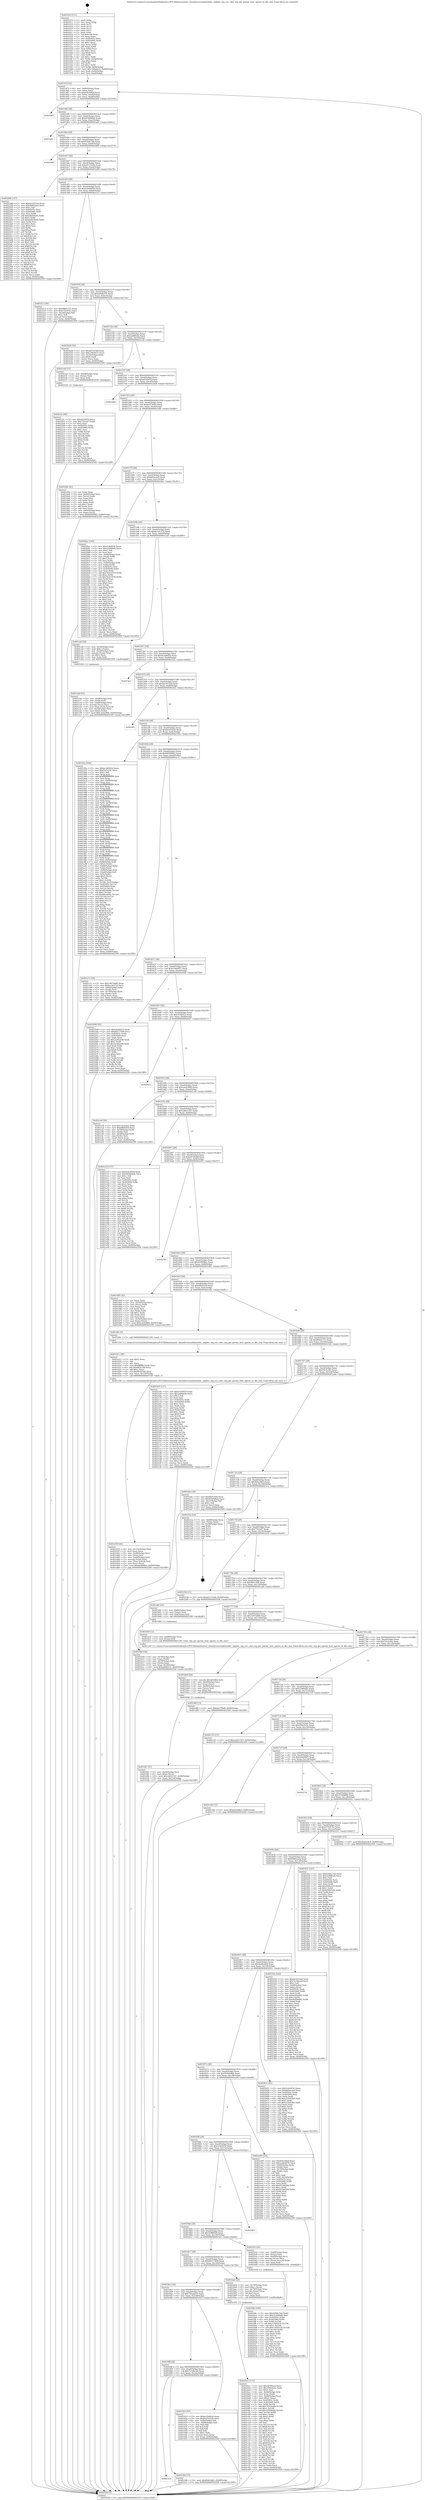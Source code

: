digraph "0x401410" {
  label = "0x401410 (/mnt/c/Users/mathe/Desktop/tcc/POCII/binaries/extr_linuxdriversusbhostdwc_otgdwc_otg_cil.c_dwc_otg_get_param_host_nperio_tx_fifo_size_Final-ollvm.out::main(0))"
  labelloc = "t"
  node[shape=record]

  Entry [label="",width=0.3,height=0.3,shape=circle,fillcolor=black,style=filled]
  "0x40147f" [label="{
     0x40147f [32]\l
     | [instrs]\l
     &nbsp;&nbsp;0x40147f \<+6\>: mov -0x90(%rbp),%eax\l
     &nbsp;&nbsp;0x401485 \<+2\>: mov %eax,%ecx\l
     &nbsp;&nbsp;0x401487 \<+6\>: sub $0x83b3d9af,%ecx\l
     &nbsp;&nbsp;0x40148d \<+6\>: mov %eax,-0xa4(%rbp)\l
     &nbsp;&nbsp;0x401493 \<+6\>: mov %ecx,-0xa8(%rbp)\l
     &nbsp;&nbsp;0x401499 \<+6\>: je 0000000000402464 \<main+0x1054\>\l
  }"]
  "0x402464" [label="{
     0x402464\l
  }", style=dashed]
  "0x40149f" [label="{
     0x40149f [28]\l
     | [instrs]\l
     &nbsp;&nbsp;0x40149f \<+5\>: jmp 00000000004014a4 \<main+0x94\>\l
     &nbsp;&nbsp;0x4014a4 \<+6\>: mov -0xa4(%rbp),%eax\l
     &nbsp;&nbsp;0x4014aa \<+5\>: sub $0x91b698ad,%eax\l
     &nbsp;&nbsp;0x4014af \<+6\>: mov %eax,-0xac(%rbp)\l
     &nbsp;&nbsp;0x4014b5 \<+6\>: je 0000000000401adc \<main+0x6cc\>\l
  }"]
  Exit [label="",width=0.3,height=0.3,shape=circle,fillcolor=black,style=filled,peripheries=2]
  "0x401adc" [label="{
     0x401adc\l
  }", style=dashed]
  "0x4014bb" [label="{
     0x4014bb [28]\l
     | [instrs]\l
     &nbsp;&nbsp;0x4014bb \<+5\>: jmp 00000000004014c0 \<main+0xb0\>\l
     &nbsp;&nbsp;0x4014c0 \<+6\>: mov -0xa4(%rbp),%eax\l
     &nbsp;&nbsp;0x4014c6 \<+5\>: sub $0x9396c74d,%eax\l
     &nbsp;&nbsp;0x4014cb \<+6\>: mov %eax,-0xb0(%rbp)\l
     &nbsp;&nbsp;0x4014d1 \<+6\>: je 0000000000402489 \<main+0x1079\>\l
  }"]
  "0x40191b" [label="{
     0x40191b\l
  }", style=dashed]
  "0x402489" [label="{
     0x402489\l
  }", style=dashed]
  "0x4014d7" [label="{
     0x4014d7 [28]\l
     | [instrs]\l
     &nbsp;&nbsp;0x4014d7 \<+5\>: jmp 00000000004014dc \<main+0xcc\>\l
     &nbsp;&nbsp;0x4014dc \<+6\>: mov -0xa4(%rbp),%eax\l
     &nbsp;&nbsp;0x4014e2 \<+5\>: sub $0xa0137e06,%eax\l
     &nbsp;&nbsp;0x4014e7 \<+6\>: mov %eax,-0xb4(%rbp)\l
     &nbsp;&nbsp;0x4014ed \<+6\>: je 0000000000402288 \<main+0xe78\>\l
  }"]
  "0x4023bb" [label="{
     0x4023bb [15]\l
     | [instrs]\l
     &nbsp;&nbsp;0x4023bb \<+10\>: movl $0xf6de3b63,-0x90(%rbp)\l
     &nbsp;&nbsp;0x4023c5 \<+5\>: jmp 0000000000402509 \<main+0x10f9\>\l
  }"]
  "0x402288" [label="{
     0x402288 [147]\l
     | [instrs]\l
     &nbsp;&nbsp;0x402288 \<+5\>: mov $0xbe1915ed,%eax\l
     &nbsp;&nbsp;0x40228d \<+5\>: mov $0x49892a4a,%ecx\l
     &nbsp;&nbsp;0x402292 \<+2\>: mov $0x1,%dl\l
     &nbsp;&nbsp;0x402294 \<+7\>: mov 0x40505c,%esi\l
     &nbsp;&nbsp;0x40229b \<+7\>: mov 0x405060,%edi\l
     &nbsp;&nbsp;0x4022a2 \<+3\>: mov %esi,%r8d\l
     &nbsp;&nbsp;0x4022a5 \<+7\>: add $0x4dd16ee0,%r8d\l
     &nbsp;&nbsp;0x4022ac \<+4\>: sub $0x1,%r8d\l
     &nbsp;&nbsp;0x4022b0 \<+7\>: sub $0x4dd16ee0,%r8d\l
     &nbsp;&nbsp;0x4022b7 \<+4\>: imul %r8d,%esi\l
     &nbsp;&nbsp;0x4022bb \<+3\>: and $0x1,%esi\l
     &nbsp;&nbsp;0x4022be \<+3\>: cmp $0x0,%esi\l
     &nbsp;&nbsp;0x4022c1 \<+4\>: sete %r9b\l
     &nbsp;&nbsp;0x4022c5 \<+3\>: cmp $0xa,%edi\l
     &nbsp;&nbsp;0x4022c8 \<+4\>: setl %r10b\l
     &nbsp;&nbsp;0x4022cc \<+3\>: mov %r9b,%r11b\l
     &nbsp;&nbsp;0x4022cf \<+4\>: xor $0xff,%r11b\l
     &nbsp;&nbsp;0x4022d3 \<+3\>: mov %r10b,%bl\l
     &nbsp;&nbsp;0x4022d6 \<+3\>: xor $0xff,%bl\l
     &nbsp;&nbsp;0x4022d9 \<+3\>: xor $0x1,%dl\l
     &nbsp;&nbsp;0x4022dc \<+3\>: mov %r11b,%r14b\l
     &nbsp;&nbsp;0x4022df \<+4\>: and $0xff,%r14b\l
     &nbsp;&nbsp;0x4022e3 \<+3\>: and %dl,%r9b\l
     &nbsp;&nbsp;0x4022e6 \<+3\>: mov %bl,%r15b\l
     &nbsp;&nbsp;0x4022e9 \<+4\>: and $0xff,%r15b\l
     &nbsp;&nbsp;0x4022ed \<+3\>: and %dl,%r10b\l
     &nbsp;&nbsp;0x4022f0 \<+3\>: or %r9b,%r14b\l
     &nbsp;&nbsp;0x4022f3 \<+3\>: or %r10b,%r15b\l
     &nbsp;&nbsp;0x4022f6 \<+3\>: xor %r15b,%r14b\l
     &nbsp;&nbsp;0x4022f9 \<+3\>: or %bl,%r11b\l
     &nbsp;&nbsp;0x4022fc \<+4\>: xor $0xff,%r11b\l
     &nbsp;&nbsp;0x402300 \<+3\>: or $0x1,%dl\l
     &nbsp;&nbsp;0x402303 \<+3\>: and %dl,%r11b\l
     &nbsp;&nbsp;0x402306 \<+3\>: or %r11b,%r14b\l
     &nbsp;&nbsp;0x402309 \<+4\>: test $0x1,%r14b\l
     &nbsp;&nbsp;0x40230d \<+3\>: cmovne %ecx,%eax\l
     &nbsp;&nbsp;0x402310 \<+6\>: mov %eax,-0x90(%rbp)\l
     &nbsp;&nbsp;0x402316 \<+5\>: jmp 0000000000402509 \<main+0x10f9\>\l
  }"]
  "0x4014f3" [label="{
     0x4014f3 [28]\l
     | [instrs]\l
     &nbsp;&nbsp;0x4014f3 \<+5\>: jmp 00000000004014f8 \<main+0xe8\>\l
     &nbsp;&nbsp;0x4014f8 \<+6\>: mov -0xa4(%rbp),%eax\l
     &nbsp;&nbsp;0x4014fe \<+5\>: sub $0xa3dd4976,%eax\l
     &nbsp;&nbsp;0x401503 \<+6\>: mov %eax,-0xb8(%rbp)\l
     &nbsp;&nbsp;0x401509 \<+6\>: je 0000000000401f13 \<main+0xb03\>\l
  }"]
  "0x4021fc" [label="{
     0x4021fc [90]\l
     | [instrs]\l
     &nbsp;&nbsp;0x4021fc \<+5\>: mov $0xaf1f5918,%ecx\l
     &nbsp;&nbsp;0x402201 \<+5\>: mov $0x71b3ef7,%edx\l
     &nbsp;&nbsp;0x402206 \<+2\>: xor %esi,%esi\l
     &nbsp;&nbsp;0x402208 \<+8\>: mov 0x40505c,%r8d\l
     &nbsp;&nbsp;0x402210 \<+8\>: mov 0x405060,%r9d\l
     &nbsp;&nbsp;0x402218 \<+3\>: sub $0x1,%esi\l
     &nbsp;&nbsp;0x40221b \<+3\>: mov %r8d,%r10d\l
     &nbsp;&nbsp;0x40221e \<+3\>: add %esi,%r10d\l
     &nbsp;&nbsp;0x402221 \<+4\>: imul %r10d,%r8d\l
     &nbsp;&nbsp;0x402225 \<+4\>: and $0x1,%r8d\l
     &nbsp;&nbsp;0x402229 \<+4\>: cmp $0x0,%r8d\l
     &nbsp;&nbsp;0x40222d \<+4\>: sete %r11b\l
     &nbsp;&nbsp;0x402231 \<+4\>: cmp $0xa,%r9d\l
     &nbsp;&nbsp;0x402235 \<+3\>: setl %bl\l
     &nbsp;&nbsp;0x402238 \<+3\>: mov %r11b,%r14b\l
     &nbsp;&nbsp;0x40223b \<+3\>: and %bl,%r14b\l
     &nbsp;&nbsp;0x40223e \<+3\>: xor %bl,%r11b\l
     &nbsp;&nbsp;0x402241 \<+3\>: or %r11b,%r14b\l
     &nbsp;&nbsp;0x402244 \<+4\>: test $0x1,%r14b\l
     &nbsp;&nbsp;0x402248 \<+3\>: cmovne %edx,%ecx\l
     &nbsp;&nbsp;0x40224b \<+6\>: mov %ecx,-0x90(%rbp)\l
     &nbsp;&nbsp;0x402251 \<+5\>: jmp 0000000000402509 \<main+0x10f9\>\l
  }"]
  "0x401f13" [label="{
     0x401f13 [30]\l
     | [instrs]\l
     &nbsp;&nbsp;0x401f13 \<+5\>: mov $0xf06d1151,%eax\l
     &nbsp;&nbsp;0x401f18 \<+5\>: mov $0x37f2874c,%ecx\l
     &nbsp;&nbsp;0x401f1d \<+3\>: mov -0x29(%rbp),%dl\l
     &nbsp;&nbsp;0x401f20 \<+3\>: test $0x1,%dl\l
     &nbsp;&nbsp;0x401f23 \<+3\>: cmovne %ecx,%eax\l
     &nbsp;&nbsp;0x401f26 \<+6\>: mov %eax,-0x90(%rbp)\l
     &nbsp;&nbsp;0x401f2c \<+5\>: jmp 0000000000402509 \<main+0x10f9\>\l
  }"]
  "0x40150f" [label="{
     0x40150f [28]\l
     | [instrs]\l
     &nbsp;&nbsp;0x40150f \<+5\>: jmp 0000000000401514 \<main+0x104\>\l
     &nbsp;&nbsp;0x401514 \<+6\>: mov -0xa4(%rbp),%eax\l
     &nbsp;&nbsp;0x40151a \<+5\>: sub $0xa94fb331,%eax\l
     &nbsp;&nbsp;0x40151f \<+6\>: mov %eax,-0xbc(%rbp)\l
     &nbsp;&nbsp;0x401525 \<+6\>: je 0000000000401b2b \<main+0x71b\>\l
  }"]
  "0x401fde" [label="{
     0x401fde [100]\l
     | [instrs]\l
     &nbsp;&nbsp;0x401fde \<+5\>: mov $0x9396c74d,%edx\l
     &nbsp;&nbsp;0x401fe3 \<+5\>: mov $0x353d9686,%esi\l
     &nbsp;&nbsp;0x401fe8 \<+8\>: mov 0x40505c,%r8d\l
     &nbsp;&nbsp;0x401ff0 \<+8\>: mov 0x405060,%r9d\l
     &nbsp;&nbsp;0x401ff8 \<+3\>: mov %r8d,%r10d\l
     &nbsp;&nbsp;0x401ffb \<+7\>: sub $0x1c895254,%r10d\l
     &nbsp;&nbsp;0x402002 \<+4\>: sub $0x1,%r10d\l
     &nbsp;&nbsp;0x402006 \<+7\>: add $0x1c895254,%r10d\l
     &nbsp;&nbsp;0x40200d \<+4\>: imul %r10d,%r8d\l
     &nbsp;&nbsp;0x402011 \<+4\>: and $0x1,%r8d\l
     &nbsp;&nbsp;0x402015 \<+4\>: cmp $0x0,%r8d\l
     &nbsp;&nbsp;0x402019 \<+4\>: sete %r11b\l
     &nbsp;&nbsp;0x40201d \<+4\>: cmp $0xa,%r9d\l
     &nbsp;&nbsp;0x402021 \<+3\>: setl %bl\l
     &nbsp;&nbsp;0x402024 \<+3\>: mov %r11b,%r14b\l
     &nbsp;&nbsp;0x402027 \<+3\>: and %bl,%r14b\l
     &nbsp;&nbsp;0x40202a \<+3\>: xor %bl,%r11b\l
     &nbsp;&nbsp;0x40202d \<+3\>: or %r11b,%r14b\l
     &nbsp;&nbsp;0x402030 \<+4\>: test $0x1,%r14b\l
     &nbsp;&nbsp;0x402034 \<+3\>: cmovne %esi,%edx\l
     &nbsp;&nbsp;0x402037 \<+6\>: mov %edx,-0x90(%rbp)\l
     &nbsp;&nbsp;0x40203d \<+5\>: jmp 0000000000402509 \<main+0x10f9\>\l
  }"]
  "0x401b2b" [label="{
     0x401b2b [30]\l
     | [instrs]\l
     &nbsp;&nbsp;0x401b2b \<+5\>: mov $0xdd7d19df,%eax\l
     &nbsp;&nbsp;0x401b30 \<+5\>: mov $0xc18a6637,%ecx\l
     &nbsp;&nbsp;0x401b35 \<+3\>: mov -0x30(%rbp),%edx\l
     &nbsp;&nbsp;0x401b38 \<+3\>: cmp $0x0,%edx\l
     &nbsp;&nbsp;0x401b3b \<+3\>: cmove %ecx,%eax\l
     &nbsp;&nbsp;0x401b3e \<+6\>: mov %eax,-0x90(%rbp)\l
     &nbsp;&nbsp;0x401b44 \<+5\>: jmp 0000000000402509 \<main+0x10f9\>\l
  }"]
  "0x40152b" [label="{
     0x40152b [28]\l
     | [instrs]\l
     &nbsp;&nbsp;0x40152b \<+5\>: jmp 0000000000401530 \<main+0x120\>\l
     &nbsp;&nbsp;0x401530 \<+6\>: mov -0xa4(%rbp),%eax\l
     &nbsp;&nbsp;0x401536 \<+5\>: sub $0xaa8f6e4a,%eax\l
     &nbsp;&nbsp;0x40153b \<+6\>: mov %eax,-0xc0(%rbp)\l
     &nbsp;&nbsp;0x401541 \<+6\>: je 00000000004021ed \<main+0xddd\>\l
  }"]
  "0x401df1" [label="{
     0x401df1 [31]\l
     | [instrs]\l
     &nbsp;&nbsp;0x401df1 \<+4\>: mov -0x40(%rbp),%rcx\l
     &nbsp;&nbsp;0x401df5 \<+6\>: movl $0x0,(%rcx)\l
     &nbsp;&nbsp;0x401dfb \<+10\>: movl $0xcdd21167,-0x90(%rbp)\l
     &nbsp;&nbsp;0x401e05 \<+6\>: mov %eax,-0x154(%rbp)\l
     &nbsp;&nbsp;0x401e0b \<+5\>: jmp 0000000000402509 \<main+0x10f9\>\l
  }"]
  "0x4021ed" [label="{
     0x4021ed [15]\l
     | [instrs]\l
     &nbsp;&nbsp;0x4021ed \<+4\>: mov -0x68(%rbp),%rax\l
     &nbsp;&nbsp;0x4021f1 \<+3\>: mov (%rax),%rax\l
     &nbsp;&nbsp;0x4021f4 \<+3\>: mov %rax,%rdi\l
     &nbsp;&nbsp;0x4021f7 \<+5\>: call 0000000000401030 \<free@plt\>\l
     | [calls]\l
     &nbsp;&nbsp;0x401030 \{1\} (unknown)\l
  }"]
  "0x401547" [label="{
     0x401547 [28]\l
     | [instrs]\l
     &nbsp;&nbsp;0x401547 \<+5\>: jmp 000000000040154c \<main+0x13c\>\l
     &nbsp;&nbsp;0x40154c \<+6\>: mov -0xa4(%rbp),%eax\l
     &nbsp;&nbsp;0x401552 \<+5\>: sub $0xaf1f5918,%eax\l
     &nbsp;&nbsp;0x401557 \<+6\>: mov %eax,-0xc4(%rbp)\l
     &nbsp;&nbsp;0x40155d \<+6\>: je 00000000004024d4 \<main+0x10c4\>\l
  }"]
  "0x401dd4" [label="{
     0x401dd4 [29]\l
     | [instrs]\l
     &nbsp;&nbsp;0x401dd4 \<+10\>: movabs $0x4030b6,%rdi\l
     &nbsp;&nbsp;0x401dde \<+4\>: mov -0x48(%rbp),%rcx\l
     &nbsp;&nbsp;0x401de2 \<+2\>: mov %eax,(%rcx)\l
     &nbsp;&nbsp;0x401de4 \<+4\>: mov -0x48(%rbp),%rcx\l
     &nbsp;&nbsp;0x401de8 \<+2\>: mov (%rcx),%esi\l
     &nbsp;&nbsp;0x401dea \<+2\>: mov $0x0,%al\l
     &nbsp;&nbsp;0x401dec \<+5\>: call 0000000000401040 \<printf@plt\>\l
     | [calls]\l
     &nbsp;&nbsp;0x401040 \{1\} (unknown)\l
  }"]
  "0x4024d4" [label="{
     0x4024d4\l
  }", style=dashed]
  "0x401563" [label="{
     0x401563 [28]\l
     | [instrs]\l
     &nbsp;&nbsp;0x401563 \<+5\>: jmp 0000000000401568 \<main+0x158\>\l
     &nbsp;&nbsp;0x401568 \<+6\>: mov -0xa4(%rbp),%eax\l
     &nbsp;&nbsp;0x40156e \<+5\>: sub $0xba27f040,%eax\l
     &nbsp;&nbsp;0x401573 \<+6\>: mov %eax,-0xc8(%rbp)\l
     &nbsp;&nbsp;0x401579 \<+6\>: je 0000000000401d9e \<main+0x98e\>\l
  }"]
  "0x401d39" [label="{
     0x401d39 [44]\l
     | [instrs]\l
     &nbsp;&nbsp;0x401d39 \<+6\>: mov -0x150(%rbp),%ecx\l
     &nbsp;&nbsp;0x401d3f \<+3\>: imul %eax,%ecx\l
     &nbsp;&nbsp;0x401d42 \<+4\>: mov -0x68(%rbp),%rsi\l
     &nbsp;&nbsp;0x401d46 \<+3\>: mov (%rsi),%rsi\l
     &nbsp;&nbsp;0x401d49 \<+4\>: mov -0x60(%rbp),%rdi\l
     &nbsp;&nbsp;0x401d4d \<+3\>: movslq (%rdi),%rdi\l
     &nbsp;&nbsp;0x401d50 \<+4\>: mov (%rsi,%rdi,8),%rsi\l
     &nbsp;&nbsp;0x401d54 \<+2\>: mov %ecx,(%rsi)\l
     &nbsp;&nbsp;0x401d56 \<+10\>: movl $0xde0898ec,-0x90(%rbp)\l
     &nbsp;&nbsp;0x401d60 \<+5\>: jmp 0000000000402509 \<main+0x10f9\>\l
  }"]
  "0x401d9e" [label="{
     0x401d9e [42]\l
     | [instrs]\l
     &nbsp;&nbsp;0x401d9e \<+2\>: xor %eax,%eax\l
     &nbsp;&nbsp;0x401da0 \<+4\>: mov -0x60(%rbp),%rcx\l
     &nbsp;&nbsp;0x401da4 \<+2\>: mov (%rcx),%edx\l
     &nbsp;&nbsp;0x401da6 \<+2\>: mov %eax,%esi\l
     &nbsp;&nbsp;0x401da8 \<+2\>: sub %edx,%esi\l
     &nbsp;&nbsp;0x401daa \<+2\>: mov %eax,%edx\l
     &nbsp;&nbsp;0x401dac \<+3\>: sub $0x1,%edx\l
     &nbsp;&nbsp;0x401daf \<+2\>: add %edx,%esi\l
     &nbsp;&nbsp;0x401db1 \<+2\>: sub %esi,%eax\l
     &nbsp;&nbsp;0x401db3 \<+4\>: mov -0x60(%rbp),%rcx\l
     &nbsp;&nbsp;0x401db7 \<+2\>: mov %eax,(%rcx)\l
     &nbsp;&nbsp;0x401db9 \<+10\>: movl $0xbf2008b3,-0x90(%rbp)\l
     &nbsp;&nbsp;0x401dc3 \<+5\>: jmp 0000000000402509 \<main+0x10f9\>\l
  }"]
  "0x40157f" [label="{
     0x40157f [28]\l
     | [instrs]\l
     &nbsp;&nbsp;0x40157f \<+5\>: jmp 0000000000401584 \<main+0x174\>\l
     &nbsp;&nbsp;0x401584 \<+6\>: mov -0xa4(%rbp),%eax\l
     &nbsp;&nbsp;0x40158a \<+5\>: sub $0xbb5ecac8,%eax\l
     &nbsp;&nbsp;0x40158f \<+6\>: mov %eax,-0xcc(%rbp)\l
     &nbsp;&nbsp;0x401595 \<+6\>: je 00000000004020ac \<main+0xc9c\>\l
  }"]
  "0x401d11" [label="{
     0x401d11 [40]\l
     | [instrs]\l
     &nbsp;&nbsp;0x401d11 \<+5\>: mov $0x2,%ecx\l
     &nbsp;&nbsp;0x401d16 \<+1\>: cltd\l
     &nbsp;&nbsp;0x401d17 \<+2\>: idiv %ecx\l
     &nbsp;&nbsp;0x401d19 \<+6\>: imul $0xfffffffe,%edx,%ecx\l
     &nbsp;&nbsp;0x401d1f \<+6\>: add $0x963a7dd,%ecx\l
     &nbsp;&nbsp;0x401d25 \<+3\>: add $0x1,%ecx\l
     &nbsp;&nbsp;0x401d28 \<+6\>: sub $0x963a7dd,%ecx\l
     &nbsp;&nbsp;0x401d2e \<+6\>: mov %ecx,-0x150(%rbp)\l
     &nbsp;&nbsp;0x401d34 \<+5\>: call 0000000000401160 \<next_i\>\l
     | [calls]\l
     &nbsp;&nbsp;0x401160 \{1\} (/mnt/c/Users/mathe/Desktop/tcc/POCII/binaries/extr_linuxdriversusbhostdwc_otgdwc_otg_cil.c_dwc_otg_get_param_host_nperio_tx_fifo_size_Final-ollvm.out::next_i)\l
  }"]
  "0x4020ac" [label="{
     0x4020ac [169]\l
     | [instrs]\l
     &nbsp;&nbsp;0x4020ac \<+5\>: mov $0x5c4ef436,%eax\l
     &nbsp;&nbsp;0x4020b1 \<+5\>: mov $0x22966afa,%ecx\l
     &nbsp;&nbsp;0x4020b6 \<+2\>: mov $0x1,%dl\l
     &nbsp;&nbsp;0x4020b8 \<+2\>: xor %esi,%esi\l
     &nbsp;&nbsp;0x4020ba \<+4\>: mov -0x40(%rbp),%rdi\l
     &nbsp;&nbsp;0x4020be \<+3\>: mov (%rdi),%r8d\l
     &nbsp;&nbsp;0x4020c1 \<+3\>: sub $0x1,%esi\l
     &nbsp;&nbsp;0x4020c4 \<+3\>: sub %esi,%r8d\l
     &nbsp;&nbsp;0x4020c7 \<+4\>: mov -0x40(%rbp),%rdi\l
     &nbsp;&nbsp;0x4020cb \<+3\>: mov %r8d,(%rdi)\l
     &nbsp;&nbsp;0x4020ce \<+7\>: mov 0x40505c,%esi\l
     &nbsp;&nbsp;0x4020d5 \<+8\>: mov 0x405060,%r8d\l
     &nbsp;&nbsp;0x4020dd \<+3\>: mov %esi,%r9d\l
     &nbsp;&nbsp;0x4020e0 \<+7\>: add $0x7b5e1979,%r9d\l
     &nbsp;&nbsp;0x4020e7 \<+4\>: sub $0x1,%r9d\l
     &nbsp;&nbsp;0x4020eb \<+7\>: sub $0x7b5e1979,%r9d\l
     &nbsp;&nbsp;0x4020f2 \<+4\>: imul %r9d,%esi\l
     &nbsp;&nbsp;0x4020f6 \<+3\>: and $0x1,%esi\l
     &nbsp;&nbsp;0x4020f9 \<+3\>: cmp $0x0,%esi\l
     &nbsp;&nbsp;0x4020fc \<+4\>: sete %r10b\l
     &nbsp;&nbsp;0x402100 \<+4\>: cmp $0xa,%r8d\l
     &nbsp;&nbsp;0x402104 \<+4\>: setl %r11b\l
     &nbsp;&nbsp;0x402108 \<+3\>: mov %r10b,%bl\l
     &nbsp;&nbsp;0x40210b \<+3\>: xor $0xff,%bl\l
     &nbsp;&nbsp;0x40210e \<+3\>: mov %r11b,%r14b\l
     &nbsp;&nbsp;0x402111 \<+4\>: xor $0xff,%r14b\l
     &nbsp;&nbsp;0x402115 \<+3\>: xor $0x1,%dl\l
     &nbsp;&nbsp;0x402118 \<+3\>: mov %bl,%r15b\l
     &nbsp;&nbsp;0x40211b \<+4\>: and $0xff,%r15b\l
     &nbsp;&nbsp;0x40211f \<+3\>: and %dl,%r10b\l
     &nbsp;&nbsp;0x402122 \<+3\>: mov %r14b,%r12b\l
     &nbsp;&nbsp;0x402125 \<+4\>: and $0xff,%r12b\l
     &nbsp;&nbsp;0x402129 \<+3\>: and %dl,%r11b\l
     &nbsp;&nbsp;0x40212c \<+3\>: or %r10b,%r15b\l
     &nbsp;&nbsp;0x40212f \<+3\>: or %r11b,%r12b\l
     &nbsp;&nbsp;0x402132 \<+3\>: xor %r12b,%r15b\l
     &nbsp;&nbsp;0x402135 \<+3\>: or %r14b,%bl\l
     &nbsp;&nbsp;0x402138 \<+3\>: xor $0xff,%bl\l
     &nbsp;&nbsp;0x40213b \<+3\>: or $0x1,%dl\l
     &nbsp;&nbsp;0x40213e \<+2\>: and %dl,%bl\l
     &nbsp;&nbsp;0x402140 \<+3\>: or %bl,%r15b\l
     &nbsp;&nbsp;0x402143 \<+4\>: test $0x1,%r15b\l
     &nbsp;&nbsp;0x402147 \<+3\>: cmovne %ecx,%eax\l
     &nbsp;&nbsp;0x40214a \<+6\>: mov %eax,-0x90(%rbp)\l
     &nbsp;&nbsp;0x402150 \<+5\>: jmp 0000000000402509 \<main+0x10f9\>\l
  }"]
  "0x40159b" [label="{
     0x40159b [28]\l
     | [instrs]\l
     &nbsp;&nbsp;0x40159b \<+5\>: jmp 00000000004015a0 \<main+0x190\>\l
     &nbsp;&nbsp;0x4015a0 \<+6\>: mov -0xa4(%rbp),%eax\l
     &nbsp;&nbsp;0x4015a6 \<+5\>: sub $0xbc18c27d,%eax\l
     &nbsp;&nbsp;0x4015ab \<+6\>: mov %eax,-0xd0(%rbp)\l
     &nbsp;&nbsp;0x4015b1 \<+6\>: je 0000000000401ca0 \<main+0x890\>\l
  }"]
  "0x401cbd" [label="{
     0x401cbd [43]\l
     | [instrs]\l
     &nbsp;&nbsp;0x401cbd \<+4\>: mov -0x68(%rbp),%rdi\l
     &nbsp;&nbsp;0x401cc1 \<+3\>: mov (%rdi),%rdi\l
     &nbsp;&nbsp;0x401cc4 \<+4\>: mov -0x60(%rbp),%rcx\l
     &nbsp;&nbsp;0x401cc8 \<+3\>: movslq (%rcx),%rcx\l
     &nbsp;&nbsp;0x401ccb \<+4\>: mov %rax,(%rdi,%rcx,8)\l
     &nbsp;&nbsp;0x401ccf \<+4\>: mov -0x50(%rbp),%rax\l
     &nbsp;&nbsp;0x401cd3 \<+6\>: movl $0x0,(%rax)\l
     &nbsp;&nbsp;0x401cd9 \<+10\>: movl $0xcae42868,-0x90(%rbp)\l
     &nbsp;&nbsp;0x401ce3 \<+5\>: jmp 0000000000402509 \<main+0x10f9\>\l
  }"]
  "0x401ca0" [label="{
     0x401ca0 [29]\l
     | [instrs]\l
     &nbsp;&nbsp;0x401ca0 \<+4\>: mov -0x58(%rbp),%rax\l
     &nbsp;&nbsp;0x401ca4 \<+6\>: movl $0x1,(%rax)\l
     &nbsp;&nbsp;0x401caa \<+4\>: mov -0x58(%rbp),%rax\l
     &nbsp;&nbsp;0x401cae \<+3\>: movslq (%rax),%rax\l
     &nbsp;&nbsp;0x401cb1 \<+4\>: shl $0x2,%rax\l
     &nbsp;&nbsp;0x401cb5 \<+3\>: mov %rax,%rdi\l
     &nbsp;&nbsp;0x401cb8 \<+5\>: call 0000000000401050 \<malloc@plt\>\l
     | [calls]\l
     &nbsp;&nbsp;0x401050 \{1\} (unknown)\l
  }"]
  "0x4015b7" [label="{
     0x4015b7 [28]\l
     | [instrs]\l
     &nbsp;&nbsp;0x4015b7 \<+5\>: jmp 00000000004015bc \<main+0x1ac\>\l
     &nbsp;&nbsp;0x4015bc \<+6\>: mov -0xa4(%rbp),%eax\l
     &nbsp;&nbsp;0x4015c2 \<+5\>: sub $0xbc2b9d5d,%eax\l
     &nbsp;&nbsp;0x4015c7 \<+6\>: mov %eax,-0xd4(%rbp)\l
     &nbsp;&nbsp;0x4015cd \<+6\>: je 00000000004023e2 \<main+0xfd2\>\l
  }"]
  "0x401bc1" [label="{
     0x401bc1 [172]\l
     | [instrs]\l
     &nbsp;&nbsp;0x401bc1 \<+5\>: mov $0xc636f2e3,%ecx\l
     &nbsp;&nbsp;0x401bc6 \<+5\>: mov $0x289e5a3c,%edx\l
     &nbsp;&nbsp;0x401bcb \<+3\>: mov $0x1,%sil\l
     &nbsp;&nbsp;0x401bce \<+4\>: mov -0x68(%rbp),%rdi\l
     &nbsp;&nbsp;0x401bd2 \<+3\>: mov %rax,(%rdi)\l
     &nbsp;&nbsp;0x401bd5 \<+4\>: mov -0x60(%rbp),%rax\l
     &nbsp;&nbsp;0x401bd9 \<+6\>: movl $0x0,(%rax)\l
     &nbsp;&nbsp;0x401bdf \<+8\>: mov 0x40505c,%r8d\l
     &nbsp;&nbsp;0x401be7 \<+8\>: mov 0x405060,%r9d\l
     &nbsp;&nbsp;0x401bef \<+3\>: mov %r8d,%r10d\l
     &nbsp;&nbsp;0x401bf2 \<+7\>: add $0x10504abb,%r10d\l
     &nbsp;&nbsp;0x401bf9 \<+4\>: sub $0x1,%r10d\l
     &nbsp;&nbsp;0x401bfd \<+7\>: sub $0x10504abb,%r10d\l
     &nbsp;&nbsp;0x401c04 \<+4\>: imul %r10d,%r8d\l
     &nbsp;&nbsp;0x401c08 \<+4\>: and $0x1,%r8d\l
     &nbsp;&nbsp;0x401c0c \<+4\>: cmp $0x0,%r8d\l
     &nbsp;&nbsp;0x401c10 \<+4\>: sete %r11b\l
     &nbsp;&nbsp;0x401c14 \<+4\>: cmp $0xa,%r9d\l
     &nbsp;&nbsp;0x401c18 \<+3\>: setl %bl\l
     &nbsp;&nbsp;0x401c1b \<+3\>: mov %r11b,%r14b\l
     &nbsp;&nbsp;0x401c1e \<+4\>: xor $0xff,%r14b\l
     &nbsp;&nbsp;0x401c22 \<+3\>: mov %bl,%r15b\l
     &nbsp;&nbsp;0x401c25 \<+4\>: xor $0xff,%r15b\l
     &nbsp;&nbsp;0x401c29 \<+4\>: xor $0x1,%sil\l
     &nbsp;&nbsp;0x401c2d \<+3\>: mov %r14b,%r12b\l
     &nbsp;&nbsp;0x401c30 \<+4\>: and $0xff,%r12b\l
     &nbsp;&nbsp;0x401c34 \<+3\>: and %sil,%r11b\l
     &nbsp;&nbsp;0x401c37 \<+3\>: mov %r15b,%r13b\l
     &nbsp;&nbsp;0x401c3a \<+4\>: and $0xff,%r13b\l
     &nbsp;&nbsp;0x401c3e \<+3\>: and %sil,%bl\l
     &nbsp;&nbsp;0x401c41 \<+3\>: or %r11b,%r12b\l
     &nbsp;&nbsp;0x401c44 \<+3\>: or %bl,%r13b\l
     &nbsp;&nbsp;0x401c47 \<+3\>: xor %r13b,%r12b\l
     &nbsp;&nbsp;0x401c4a \<+3\>: or %r15b,%r14b\l
     &nbsp;&nbsp;0x401c4d \<+4\>: xor $0xff,%r14b\l
     &nbsp;&nbsp;0x401c51 \<+4\>: or $0x1,%sil\l
     &nbsp;&nbsp;0x401c55 \<+3\>: and %sil,%r14b\l
     &nbsp;&nbsp;0x401c58 \<+3\>: or %r14b,%r12b\l
     &nbsp;&nbsp;0x401c5b \<+4\>: test $0x1,%r12b\l
     &nbsp;&nbsp;0x401c5f \<+3\>: cmovne %edx,%ecx\l
     &nbsp;&nbsp;0x401c62 \<+6\>: mov %ecx,-0x90(%rbp)\l
     &nbsp;&nbsp;0x401c68 \<+5\>: jmp 0000000000402509 \<main+0x10f9\>\l
  }"]
  "0x4023e2" [label="{
     0x4023e2\l
  }", style=dashed]
  "0x4015d3" [label="{
     0x4015d3 [28]\l
     | [instrs]\l
     &nbsp;&nbsp;0x4015d3 \<+5\>: jmp 00000000004015d8 \<main+0x1c8\>\l
     &nbsp;&nbsp;0x4015d8 \<+6\>: mov -0xa4(%rbp),%eax\l
     &nbsp;&nbsp;0x4015de \<+5\>: sub $0xbe1915ed,%eax\l
     &nbsp;&nbsp;0x4015e3 \<+6\>: mov %eax,-0xd8(%rbp)\l
     &nbsp;&nbsp;0x4015e9 \<+6\>: je 00000000004024f2 \<main+0x10e2\>\l
  }"]
  "0x401b0d" [label="{
     0x401b0d [30]\l
     | [instrs]\l
     &nbsp;&nbsp;0x401b0d \<+4\>: mov -0x78(%rbp),%rdi\l
     &nbsp;&nbsp;0x401b11 \<+2\>: mov %eax,(%rdi)\l
     &nbsp;&nbsp;0x401b13 \<+4\>: mov -0x78(%rbp),%rdi\l
     &nbsp;&nbsp;0x401b17 \<+2\>: mov (%rdi),%eax\l
     &nbsp;&nbsp;0x401b19 \<+3\>: mov %eax,-0x30(%rbp)\l
     &nbsp;&nbsp;0x401b1c \<+10\>: movl $0xa94fb331,-0x90(%rbp)\l
     &nbsp;&nbsp;0x401b26 \<+5\>: jmp 0000000000402509 \<main+0x10f9\>\l
  }"]
  "0x4024f2" [label="{
     0x4024f2\l
  }", style=dashed]
  "0x4015ef" [label="{
     0x4015ef [28]\l
     | [instrs]\l
     &nbsp;&nbsp;0x4015ef \<+5\>: jmp 00000000004015f4 \<main+0x1e4\>\l
     &nbsp;&nbsp;0x4015f4 \<+6\>: mov -0xa4(%rbp),%eax\l
     &nbsp;&nbsp;0x4015fa \<+5\>: sub $0xbe1932d4,%eax\l
     &nbsp;&nbsp;0x4015ff \<+6\>: mov %eax,-0xdc(%rbp)\l
     &nbsp;&nbsp;0x401605 \<+6\>: je 000000000040195a \<main+0x54a\>\l
  }"]
  "0x401410" [label="{
     0x401410 [111]\l
     | [instrs]\l
     &nbsp;&nbsp;0x401410 \<+1\>: push %rbp\l
     &nbsp;&nbsp;0x401411 \<+3\>: mov %rsp,%rbp\l
     &nbsp;&nbsp;0x401414 \<+2\>: push %r15\l
     &nbsp;&nbsp;0x401416 \<+2\>: push %r14\l
     &nbsp;&nbsp;0x401418 \<+2\>: push %r13\l
     &nbsp;&nbsp;0x40141a \<+2\>: push %r12\l
     &nbsp;&nbsp;0x40141c \<+1\>: push %rbx\l
     &nbsp;&nbsp;0x40141d \<+7\>: sub $0x148,%rsp\l
     &nbsp;&nbsp;0x401424 \<+2\>: xor %eax,%eax\l
     &nbsp;&nbsp;0x401426 \<+7\>: mov 0x40505c,%ecx\l
     &nbsp;&nbsp;0x40142d \<+7\>: mov 0x405060,%edx\l
     &nbsp;&nbsp;0x401434 \<+3\>: sub $0x1,%eax\l
     &nbsp;&nbsp;0x401437 \<+3\>: mov %ecx,%r8d\l
     &nbsp;&nbsp;0x40143a \<+3\>: add %eax,%r8d\l
     &nbsp;&nbsp;0x40143d \<+4\>: imul %r8d,%ecx\l
     &nbsp;&nbsp;0x401441 \<+3\>: and $0x1,%ecx\l
     &nbsp;&nbsp;0x401444 \<+3\>: cmp $0x0,%ecx\l
     &nbsp;&nbsp;0x401447 \<+4\>: sete %r9b\l
     &nbsp;&nbsp;0x40144b \<+4\>: and $0x1,%r9b\l
     &nbsp;&nbsp;0x40144f \<+7\>: mov %r9b,-0x8a(%rbp)\l
     &nbsp;&nbsp;0x401456 \<+3\>: cmp $0xa,%edx\l
     &nbsp;&nbsp;0x401459 \<+4\>: setl %r9b\l
     &nbsp;&nbsp;0x40145d \<+4\>: and $0x1,%r9b\l
     &nbsp;&nbsp;0x401461 \<+7\>: mov %r9b,-0x89(%rbp)\l
     &nbsp;&nbsp;0x401468 \<+10\>: movl $0x750aab55,-0x90(%rbp)\l
     &nbsp;&nbsp;0x401472 \<+6\>: mov %edi,-0x94(%rbp)\l
     &nbsp;&nbsp;0x401478 \<+7\>: mov %rsi,-0xa0(%rbp)\l
  }"]
  "0x40195a" [label="{
     0x40195a [356]\l
     | [instrs]\l
     &nbsp;&nbsp;0x40195a \<+5\>: mov $0xbc2b9d5d,%eax\l
     &nbsp;&nbsp;0x40195f \<+5\>: mov $0xf3e3c24c,%ecx\l
     &nbsp;&nbsp;0x401964 \<+2\>: mov $0x1,%dl\l
     &nbsp;&nbsp;0x401966 \<+3\>: mov %rsp,%rsi\l
     &nbsp;&nbsp;0x401969 \<+4\>: add $0xfffffffffffffff0,%rsi\l
     &nbsp;&nbsp;0x40196d \<+3\>: mov %rsi,%rsp\l
     &nbsp;&nbsp;0x401970 \<+7\>: mov %rsi,-0x88(%rbp)\l
     &nbsp;&nbsp;0x401977 \<+3\>: mov %rsp,%rsi\l
     &nbsp;&nbsp;0x40197a \<+4\>: add $0xfffffffffffffff0,%rsi\l
     &nbsp;&nbsp;0x40197e \<+3\>: mov %rsi,%rsp\l
     &nbsp;&nbsp;0x401981 \<+3\>: mov %rsp,%rdi\l
     &nbsp;&nbsp;0x401984 \<+4\>: add $0xfffffffffffffff0,%rdi\l
     &nbsp;&nbsp;0x401988 \<+3\>: mov %rdi,%rsp\l
     &nbsp;&nbsp;0x40198b \<+4\>: mov %rdi,-0x80(%rbp)\l
     &nbsp;&nbsp;0x40198f \<+3\>: mov %rsp,%rdi\l
     &nbsp;&nbsp;0x401992 \<+4\>: add $0xfffffffffffffff0,%rdi\l
     &nbsp;&nbsp;0x401996 \<+3\>: mov %rdi,%rsp\l
     &nbsp;&nbsp;0x401999 \<+4\>: mov %rdi,-0x78(%rbp)\l
     &nbsp;&nbsp;0x40199d \<+3\>: mov %rsp,%rdi\l
     &nbsp;&nbsp;0x4019a0 \<+4\>: add $0xfffffffffffffff0,%rdi\l
     &nbsp;&nbsp;0x4019a4 \<+3\>: mov %rdi,%rsp\l
     &nbsp;&nbsp;0x4019a7 \<+4\>: mov %rdi,-0x70(%rbp)\l
     &nbsp;&nbsp;0x4019ab \<+3\>: mov %rsp,%rdi\l
     &nbsp;&nbsp;0x4019ae \<+4\>: add $0xfffffffffffffff0,%rdi\l
     &nbsp;&nbsp;0x4019b2 \<+3\>: mov %rdi,%rsp\l
     &nbsp;&nbsp;0x4019b5 \<+4\>: mov %rdi,-0x68(%rbp)\l
     &nbsp;&nbsp;0x4019b9 \<+3\>: mov %rsp,%rdi\l
     &nbsp;&nbsp;0x4019bc \<+4\>: add $0xfffffffffffffff0,%rdi\l
     &nbsp;&nbsp;0x4019c0 \<+3\>: mov %rdi,%rsp\l
     &nbsp;&nbsp;0x4019c3 \<+4\>: mov %rdi,-0x60(%rbp)\l
     &nbsp;&nbsp;0x4019c7 \<+3\>: mov %rsp,%rdi\l
     &nbsp;&nbsp;0x4019ca \<+4\>: add $0xfffffffffffffff0,%rdi\l
     &nbsp;&nbsp;0x4019ce \<+3\>: mov %rdi,%rsp\l
     &nbsp;&nbsp;0x4019d1 \<+4\>: mov %rdi,-0x58(%rbp)\l
     &nbsp;&nbsp;0x4019d5 \<+3\>: mov %rsp,%rdi\l
     &nbsp;&nbsp;0x4019d8 \<+4\>: add $0xfffffffffffffff0,%rdi\l
     &nbsp;&nbsp;0x4019dc \<+3\>: mov %rdi,%rsp\l
     &nbsp;&nbsp;0x4019df \<+4\>: mov %rdi,-0x50(%rbp)\l
     &nbsp;&nbsp;0x4019e3 \<+3\>: mov %rsp,%rdi\l
     &nbsp;&nbsp;0x4019e6 \<+4\>: add $0xfffffffffffffff0,%rdi\l
     &nbsp;&nbsp;0x4019ea \<+3\>: mov %rdi,%rsp\l
     &nbsp;&nbsp;0x4019ed \<+4\>: mov %rdi,-0x48(%rbp)\l
     &nbsp;&nbsp;0x4019f1 \<+3\>: mov %rsp,%rdi\l
     &nbsp;&nbsp;0x4019f4 \<+4\>: add $0xfffffffffffffff0,%rdi\l
     &nbsp;&nbsp;0x4019f8 \<+3\>: mov %rdi,%rsp\l
     &nbsp;&nbsp;0x4019fb \<+4\>: mov %rdi,-0x40(%rbp)\l
     &nbsp;&nbsp;0x4019ff \<+7\>: mov -0x88(%rbp),%rdi\l
     &nbsp;&nbsp;0x401a06 \<+6\>: movl $0x0,(%rdi)\l
     &nbsp;&nbsp;0x401a0c \<+7\>: mov -0x94(%rbp),%r8d\l
     &nbsp;&nbsp;0x401a13 \<+3\>: mov %r8d,(%rsi)\l
     &nbsp;&nbsp;0x401a16 \<+4\>: mov -0x80(%rbp),%rdi\l
     &nbsp;&nbsp;0x401a1a \<+7\>: mov -0xa0(%rbp),%r9\l
     &nbsp;&nbsp;0x401a21 \<+3\>: mov %r9,(%rdi)\l
     &nbsp;&nbsp;0x401a24 \<+3\>: cmpl $0x2,(%rsi)\l
     &nbsp;&nbsp;0x401a27 \<+4\>: setne %r10b\l
     &nbsp;&nbsp;0x401a2b \<+4\>: and $0x1,%r10b\l
     &nbsp;&nbsp;0x401a2f \<+4\>: mov %r10b,-0x31(%rbp)\l
     &nbsp;&nbsp;0x401a33 \<+8\>: mov 0x40505c,%r11d\l
     &nbsp;&nbsp;0x401a3b \<+7\>: mov 0x405060,%ebx\l
     &nbsp;&nbsp;0x401a42 \<+3\>: mov %r11d,%r14d\l
     &nbsp;&nbsp;0x401a45 \<+7\>: add $0x8fce696c,%r14d\l
     &nbsp;&nbsp;0x401a4c \<+4\>: sub $0x1,%r14d\l
     &nbsp;&nbsp;0x401a50 \<+7\>: sub $0x8fce696c,%r14d\l
     &nbsp;&nbsp;0x401a57 \<+4\>: imul %r14d,%r11d\l
     &nbsp;&nbsp;0x401a5b \<+4\>: and $0x1,%r11d\l
     &nbsp;&nbsp;0x401a5f \<+4\>: cmp $0x0,%r11d\l
     &nbsp;&nbsp;0x401a63 \<+4\>: sete %r10b\l
     &nbsp;&nbsp;0x401a67 \<+3\>: cmp $0xa,%ebx\l
     &nbsp;&nbsp;0x401a6a \<+4\>: setl %r15b\l
     &nbsp;&nbsp;0x401a6e \<+3\>: mov %r10b,%r12b\l
     &nbsp;&nbsp;0x401a71 \<+4\>: xor $0xff,%r12b\l
     &nbsp;&nbsp;0x401a75 \<+3\>: mov %r15b,%r13b\l
     &nbsp;&nbsp;0x401a78 \<+4\>: xor $0xff,%r13b\l
     &nbsp;&nbsp;0x401a7c \<+3\>: xor $0x0,%dl\l
     &nbsp;&nbsp;0x401a7f \<+3\>: mov %r12b,%sil\l
     &nbsp;&nbsp;0x401a82 \<+4\>: and $0x0,%sil\l
     &nbsp;&nbsp;0x401a86 \<+3\>: and %dl,%r10b\l
     &nbsp;&nbsp;0x401a89 \<+3\>: mov %r13b,%dil\l
     &nbsp;&nbsp;0x401a8c \<+4\>: and $0x0,%dil\l
     &nbsp;&nbsp;0x401a90 \<+3\>: and %dl,%r15b\l
     &nbsp;&nbsp;0x401a93 \<+3\>: or %r10b,%sil\l
     &nbsp;&nbsp;0x401a96 \<+3\>: or %r15b,%dil\l
     &nbsp;&nbsp;0x401a99 \<+3\>: xor %dil,%sil\l
     &nbsp;&nbsp;0x401a9c \<+3\>: or %r13b,%r12b\l
     &nbsp;&nbsp;0x401a9f \<+4\>: xor $0xff,%r12b\l
     &nbsp;&nbsp;0x401aa3 \<+3\>: or $0x0,%dl\l
     &nbsp;&nbsp;0x401aa6 \<+3\>: and %dl,%r12b\l
     &nbsp;&nbsp;0x401aa9 \<+3\>: or %r12b,%sil\l
     &nbsp;&nbsp;0x401aac \<+4\>: test $0x1,%sil\l
     &nbsp;&nbsp;0x401ab0 \<+3\>: cmovne %ecx,%eax\l
     &nbsp;&nbsp;0x401ab3 \<+6\>: mov %eax,-0x90(%rbp)\l
     &nbsp;&nbsp;0x401ab9 \<+5\>: jmp 0000000000402509 \<main+0x10f9\>\l
  }"]
  "0x40160b" [label="{
     0x40160b [28]\l
     | [instrs]\l
     &nbsp;&nbsp;0x40160b \<+5\>: jmp 0000000000401610 \<main+0x200\>\l
     &nbsp;&nbsp;0x401610 \<+6\>: mov -0xa4(%rbp),%eax\l
     &nbsp;&nbsp;0x401616 \<+5\>: sub $0xbf2008b3,%eax\l
     &nbsp;&nbsp;0x40161b \<+6\>: mov %eax,-0xe0(%rbp)\l
     &nbsp;&nbsp;0x401621 \<+6\>: je 0000000000401c7c \<main+0x86c\>\l
  }"]
  "0x402509" [label="{
     0x402509 [5]\l
     | [instrs]\l
     &nbsp;&nbsp;0x402509 \<+5\>: jmp 000000000040147f \<main+0x6f\>\l
  }"]
  "0x401c7c" [label="{
     0x401c7c [36]\l
     | [instrs]\l
     &nbsp;&nbsp;0x401c7c \<+5\>: mov $0x1007a680,%eax\l
     &nbsp;&nbsp;0x401c81 \<+5\>: mov $0xbc18c27d,%ecx\l
     &nbsp;&nbsp;0x401c86 \<+4\>: mov -0x60(%rbp),%rdx\l
     &nbsp;&nbsp;0x401c8a \<+2\>: mov (%rdx),%esi\l
     &nbsp;&nbsp;0x401c8c \<+4\>: mov -0x70(%rbp),%rdx\l
     &nbsp;&nbsp;0x401c90 \<+2\>: cmp (%rdx),%esi\l
     &nbsp;&nbsp;0x401c92 \<+3\>: cmovl %ecx,%eax\l
     &nbsp;&nbsp;0x401c95 \<+6\>: mov %eax,-0x90(%rbp)\l
     &nbsp;&nbsp;0x401c9b \<+5\>: jmp 0000000000402509 \<main+0x10f9\>\l
  }"]
  "0x401627" [label="{
     0x401627 [28]\l
     | [instrs]\l
     &nbsp;&nbsp;0x401627 \<+5\>: jmp 000000000040162c \<main+0x21c\>\l
     &nbsp;&nbsp;0x40162c \<+6\>: mov -0xa4(%rbp),%eax\l
     &nbsp;&nbsp;0x401632 \<+5\>: sub $0xc18a6637,%eax\l
     &nbsp;&nbsp;0x401637 \<+6\>: mov %eax,-0xe4(%rbp)\l
     &nbsp;&nbsp;0x40163d \<+6\>: je 0000000000401b49 \<main+0x739\>\l
  }"]
  "0x4018ff" [label="{
     0x4018ff [28]\l
     | [instrs]\l
     &nbsp;&nbsp;0x4018ff \<+5\>: jmp 0000000000401904 \<main+0x4f4\>\l
     &nbsp;&nbsp;0x401904 \<+6\>: mov -0xa4(%rbp),%eax\l
     &nbsp;&nbsp;0x40190a \<+5\>: sub $0x7a7dbcdd,%eax\l
     &nbsp;&nbsp;0x40190f \<+6\>: mov %eax,-0x14c(%rbp)\l
     &nbsp;&nbsp;0x401915 \<+6\>: je 00000000004023bb \<main+0xfab\>\l
  }"]
  "0x401b49" [label="{
     0x401b49 [91]\l
     | [instrs]\l
     &nbsp;&nbsp;0x401b49 \<+5\>: mov $0xc636f2e3,%eax\l
     &nbsp;&nbsp;0x401b4e \<+5\>: mov $0x69117448,%ecx\l
     &nbsp;&nbsp;0x401b53 \<+7\>: mov 0x40505c,%edx\l
     &nbsp;&nbsp;0x401b5a \<+7\>: mov 0x405060,%esi\l
     &nbsp;&nbsp;0x401b61 \<+2\>: mov %edx,%edi\l
     &nbsp;&nbsp;0x401b63 \<+6\>: sub $0x2a36ae98,%edi\l
     &nbsp;&nbsp;0x401b69 \<+3\>: sub $0x1,%edi\l
     &nbsp;&nbsp;0x401b6c \<+6\>: add $0x2a36ae98,%edi\l
     &nbsp;&nbsp;0x401b72 \<+3\>: imul %edi,%edx\l
     &nbsp;&nbsp;0x401b75 \<+3\>: and $0x1,%edx\l
     &nbsp;&nbsp;0x401b78 \<+3\>: cmp $0x0,%edx\l
     &nbsp;&nbsp;0x401b7b \<+4\>: sete %r8b\l
     &nbsp;&nbsp;0x401b7f \<+3\>: cmp $0xa,%esi\l
     &nbsp;&nbsp;0x401b82 \<+4\>: setl %r9b\l
     &nbsp;&nbsp;0x401b86 \<+3\>: mov %r8b,%r10b\l
     &nbsp;&nbsp;0x401b89 \<+3\>: and %r9b,%r10b\l
     &nbsp;&nbsp;0x401b8c \<+3\>: xor %r9b,%r8b\l
     &nbsp;&nbsp;0x401b8f \<+3\>: or %r8b,%r10b\l
     &nbsp;&nbsp;0x401b92 \<+4\>: test $0x1,%r10b\l
     &nbsp;&nbsp;0x401b96 \<+3\>: cmovne %ecx,%eax\l
     &nbsp;&nbsp;0x401b99 \<+6\>: mov %eax,-0x90(%rbp)\l
     &nbsp;&nbsp;0x401b9f \<+5\>: jmp 0000000000402509 \<main+0x10f9\>\l
  }"]
  "0x401643" [label="{
     0x401643 [28]\l
     | [instrs]\l
     &nbsp;&nbsp;0x401643 \<+5\>: jmp 0000000000401648 \<main+0x238\>\l
     &nbsp;&nbsp;0x401648 \<+6\>: mov -0xa4(%rbp),%eax\l
     &nbsp;&nbsp;0x40164e \<+5\>: sub $0xc636f2e3,%eax\l
     &nbsp;&nbsp;0x401653 \<+6\>: mov %eax,-0xe8(%rbp)\l
     &nbsp;&nbsp;0x401659 \<+6\>: je 0000000000402427 \<main+0x1017\>\l
  }"]
  "0x401925" [label="{
     0x401925 [53]\l
     | [instrs]\l
     &nbsp;&nbsp;0x401925 \<+5\>: mov $0xbc2b9d5d,%eax\l
     &nbsp;&nbsp;0x40192a \<+5\>: mov $0xbe1932d4,%ecx\l
     &nbsp;&nbsp;0x40192f \<+6\>: mov -0x8a(%rbp),%dl\l
     &nbsp;&nbsp;0x401935 \<+7\>: mov -0x89(%rbp),%sil\l
     &nbsp;&nbsp;0x40193c \<+3\>: mov %dl,%dil\l
     &nbsp;&nbsp;0x40193f \<+3\>: and %sil,%dil\l
     &nbsp;&nbsp;0x401942 \<+3\>: xor %sil,%dl\l
     &nbsp;&nbsp;0x401945 \<+3\>: or %dl,%dil\l
     &nbsp;&nbsp;0x401948 \<+4\>: test $0x1,%dil\l
     &nbsp;&nbsp;0x40194c \<+3\>: cmovne %ecx,%eax\l
     &nbsp;&nbsp;0x40194f \<+6\>: mov %eax,-0x90(%rbp)\l
     &nbsp;&nbsp;0x401955 \<+5\>: jmp 0000000000402509 \<main+0x10f9\>\l
  }"]
  "0x402427" [label="{
     0x402427\l
  }", style=dashed]
  "0x40165f" [label="{
     0x40165f [28]\l
     | [instrs]\l
     &nbsp;&nbsp;0x40165f \<+5\>: jmp 0000000000401664 \<main+0x254\>\l
     &nbsp;&nbsp;0x401664 \<+6\>: mov -0xa4(%rbp),%eax\l
     &nbsp;&nbsp;0x40166a \<+5\>: sub $0xcae42868,%eax\l
     &nbsp;&nbsp;0x40166f \<+6\>: mov %eax,-0xec(%rbp)\l
     &nbsp;&nbsp;0x401675 \<+6\>: je 0000000000401ce8 \<main+0x8d8\>\l
  }"]
  "0x4018e3" [label="{
     0x4018e3 [28]\l
     | [instrs]\l
     &nbsp;&nbsp;0x4018e3 \<+5\>: jmp 00000000004018e8 \<main+0x4d8\>\l
     &nbsp;&nbsp;0x4018e8 \<+6\>: mov -0xa4(%rbp),%eax\l
     &nbsp;&nbsp;0x4018ee \<+5\>: sub $0x750aab55,%eax\l
     &nbsp;&nbsp;0x4018f3 \<+6\>: mov %eax,-0x148(%rbp)\l
     &nbsp;&nbsp;0x4018f9 \<+6\>: je 0000000000401925 \<main+0x515\>\l
  }"]
  "0x401ce8" [label="{
     0x401ce8 [36]\l
     | [instrs]\l
     &nbsp;&nbsp;0x401ce8 \<+5\>: mov $0x15a3cfea,%eax\l
     &nbsp;&nbsp;0x401ced \<+5\>: mov $0xdff29359,%ecx\l
     &nbsp;&nbsp;0x401cf2 \<+4\>: mov -0x50(%rbp),%rdx\l
     &nbsp;&nbsp;0x401cf6 \<+2\>: mov (%rdx),%esi\l
     &nbsp;&nbsp;0x401cf8 \<+4\>: mov -0x58(%rbp),%rdx\l
     &nbsp;&nbsp;0x401cfc \<+2\>: cmp (%rdx),%esi\l
     &nbsp;&nbsp;0x401cfe \<+3\>: cmovl %ecx,%eax\l
     &nbsp;&nbsp;0x401d01 \<+6\>: mov %eax,-0x90(%rbp)\l
     &nbsp;&nbsp;0x401d07 \<+5\>: jmp 0000000000402509 \<main+0x10f9\>\l
  }"]
  "0x40167b" [label="{
     0x40167b [28]\l
     | [instrs]\l
     &nbsp;&nbsp;0x40167b \<+5\>: jmp 0000000000401680 \<main+0x270\>\l
     &nbsp;&nbsp;0x401680 \<+6\>: mov -0xa4(%rbp),%eax\l
     &nbsp;&nbsp;0x401686 \<+5\>: sub $0xcdd21167,%eax\l
     &nbsp;&nbsp;0x40168b \<+6\>: mov %eax,-0xf0(%rbp)\l
     &nbsp;&nbsp;0x401691 \<+6\>: je 0000000000401e10 \<main+0xa00\>\l
  }"]
  "0x401ba4" [label="{
     0x401ba4 [29]\l
     | [instrs]\l
     &nbsp;&nbsp;0x401ba4 \<+4\>: mov -0x70(%rbp),%rax\l
     &nbsp;&nbsp;0x401ba8 \<+6\>: movl $0x1,(%rax)\l
     &nbsp;&nbsp;0x401bae \<+4\>: mov -0x70(%rbp),%rax\l
     &nbsp;&nbsp;0x401bb2 \<+3\>: movslq (%rax),%rax\l
     &nbsp;&nbsp;0x401bb5 \<+4\>: shl $0x3,%rax\l
     &nbsp;&nbsp;0x401bb9 \<+3\>: mov %rax,%rdi\l
     &nbsp;&nbsp;0x401bbc \<+5\>: call 0000000000401050 \<malloc@plt\>\l
     | [calls]\l
     &nbsp;&nbsp;0x401050 \{1\} (unknown)\l
  }"]
  "0x401e10" [label="{
     0x401e10 [137]\l
     | [instrs]\l
     &nbsp;&nbsp;0x401e10 \<+5\>: mov $0x83b3d9af,%eax\l
     &nbsp;&nbsp;0x401e15 \<+5\>: mov $0x505bb4bb,%ecx\l
     &nbsp;&nbsp;0x401e1a \<+2\>: mov $0x1,%dl\l
     &nbsp;&nbsp;0x401e1c \<+2\>: xor %esi,%esi\l
     &nbsp;&nbsp;0x401e1e \<+7\>: mov 0x40505c,%edi\l
     &nbsp;&nbsp;0x401e25 \<+8\>: mov 0x405060,%r8d\l
     &nbsp;&nbsp;0x401e2d \<+3\>: sub $0x1,%esi\l
     &nbsp;&nbsp;0x401e30 \<+3\>: mov %edi,%r9d\l
     &nbsp;&nbsp;0x401e33 \<+3\>: add %esi,%r9d\l
     &nbsp;&nbsp;0x401e36 \<+4\>: imul %r9d,%edi\l
     &nbsp;&nbsp;0x401e3a \<+3\>: and $0x1,%edi\l
     &nbsp;&nbsp;0x401e3d \<+3\>: cmp $0x0,%edi\l
     &nbsp;&nbsp;0x401e40 \<+4\>: sete %r10b\l
     &nbsp;&nbsp;0x401e44 \<+4\>: cmp $0xa,%r8d\l
     &nbsp;&nbsp;0x401e48 \<+4\>: setl %r11b\l
     &nbsp;&nbsp;0x401e4c \<+3\>: mov %r10b,%bl\l
     &nbsp;&nbsp;0x401e4f \<+3\>: xor $0xff,%bl\l
     &nbsp;&nbsp;0x401e52 \<+3\>: mov %r11b,%r14b\l
     &nbsp;&nbsp;0x401e55 \<+4\>: xor $0xff,%r14b\l
     &nbsp;&nbsp;0x401e59 \<+3\>: xor $0x1,%dl\l
     &nbsp;&nbsp;0x401e5c \<+3\>: mov %bl,%r15b\l
     &nbsp;&nbsp;0x401e5f \<+4\>: and $0xff,%r15b\l
     &nbsp;&nbsp;0x401e63 \<+3\>: and %dl,%r10b\l
     &nbsp;&nbsp;0x401e66 \<+3\>: mov %r14b,%r12b\l
     &nbsp;&nbsp;0x401e69 \<+4\>: and $0xff,%r12b\l
     &nbsp;&nbsp;0x401e6d \<+3\>: and %dl,%r11b\l
     &nbsp;&nbsp;0x401e70 \<+3\>: or %r10b,%r15b\l
     &nbsp;&nbsp;0x401e73 \<+3\>: or %r11b,%r12b\l
     &nbsp;&nbsp;0x401e76 \<+3\>: xor %r12b,%r15b\l
     &nbsp;&nbsp;0x401e79 \<+3\>: or %r14b,%bl\l
     &nbsp;&nbsp;0x401e7c \<+3\>: xor $0xff,%bl\l
     &nbsp;&nbsp;0x401e7f \<+3\>: or $0x1,%dl\l
     &nbsp;&nbsp;0x401e82 \<+2\>: and %dl,%bl\l
     &nbsp;&nbsp;0x401e84 \<+3\>: or %bl,%r15b\l
     &nbsp;&nbsp;0x401e87 \<+4\>: test $0x1,%r15b\l
     &nbsp;&nbsp;0x401e8b \<+3\>: cmovne %ecx,%eax\l
     &nbsp;&nbsp;0x401e8e \<+6\>: mov %eax,-0x90(%rbp)\l
     &nbsp;&nbsp;0x401e94 \<+5\>: jmp 0000000000402509 \<main+0x10f9\>\l
  }"]
  "0x401697" [label="{
     0x401697 [28]\l
     | [instrs]\l
     &nbsp;&nbsp;0x401697 \<+5\>: jmp 000000000040169c \<main+0x28c\>\l
     &nbsp;&nbsp;0x40169c \<+6\>: mov -0xa4(%rbp),%eax\l
     &nbsp;&nbsp;0x4016a2 \<+5\>: sub $0xdd7d19df,%eax\l
     &nbsp;&nbsp;0x4016a7 \<+6\>: mov %eax,-0xf4(%rbp)\l
     &nbsp;&nbsp;0x4016ad \<+6\>: je 0000000000402265 \<main+0xe55\>\l
  }"]
  "0x4018c7" [label="{
     0x4018c7 [28]\l
     | [instrs]\l
     &nbsp;&nbsp;0x4018c7 \<+5\>: jmp 00000000004018cc \<main+0x4bc\>\l
     &nbsp;&nbsp;0x4018cc \<+6\>: mov -0xa4(%rbp),%eax\l
     &nbsp;&nbsp;0x4018d2 \<+5\>: sub $0x69117448,%eax\l
     &nbsp;&nbsp;0x4018d7 \<+6\>: mov %eax,-0x144(%rbp)\l
     &nbsp;&nbsp;0x4018dd \<+6\>: je 0000000000401ba4 \<main+0x794\>\l
  }"]
  "0x402265" [label="{
     0x402265\l
  }", style=dashed]
  "0x4016b3" [label="{
     0x4016b3 [28]\l
     | [instrs]\l
     &nbsp;&nbsp;0x4016b3 \<+5\>: jmp 00000000004016b8 \<main+0x2a8\>\l
     &nbsp;&nbsp;0x4016b8 \<+6\>: mov -0xa4(%rbp),%eax\l
     &nbsp;&nbsp;0x4016be \<+5\>: sub $0xde0898ec,%eax\l
     &nbsp;&nbsp;0x4016c3 \<+6\>: mov %eax,-0xf8(%rbp)\l
     &nbsp;&nbsp;0x4016c9 \<+6\>: je 0000000000401d65 \<main+0x955\>\l
  }"]
  "0x401fc4" [label="{
     0x401fc4 [26]\l
     | [instrs]\l
     &nbsp;&nbsp;0x401fc4 \<+4\>: mov -0x68(%rbp),%rax\l
     &nbsp;&nbsp;0x401fc8 \<+3\>: mov (%rax),%rax\l
     &nbsp;&nbsp;0x401fcb \<+4\>: mov -0x40(%rbp),%rcx\l
     &nbsp;&nbsp;0x401fcf \<+3\>: movslq (%rcx),%rcx\l
     &nbsp;&nbsp;0x401fd2 \<+4\>: mov (%rax,%rcx,8),%rax\l
     &nbsp;&nbsp;0x401fd6 \<+3\>: mov %rax,%rdi\l
     &nbsp;&nbsp;0x401fd9 \<+5\>: call 0000000000401030 \<free@plt\>\l
     | [calls]\l
     &nbsp;&nbsp;0x401030 \{1\} (unknown)\l
  }"]
  "0x401d65" [label="{
     0x401d65 [42]\l
     | [instrs]\l
     &nbsp;&nbsp;0x401d65 \<+2\>: xor %eax,%eax\l
     &nbsp;&nbsp;0x401d67 \<+4\>: mov -0x50(%rbp),%rcx\l
     &nbsp;&nbsp;0x401d6b \<+2\>: mov (%rcx),%edx\l
     &nbsp;&nbsp;0x401d6d \<+2\>: mov %eax,%esi\l
     &nbsp;&nbsp;0x401d6f \<+2\>: sub %edx,%esi\l
     &nbsp;&nbsp;0x401d71 \<+2\>: mov %eax,%edx\l
     &nbsp;&nbsp;0x401d73 \<+3\>: sub $0x1,%edx\l
     &nbsp;&nbsp;0x401d76 \<+2\>: add %edx,%esi\l
     &nbsp;&nbsp;0x401d78 \<+2\>: sub %esi,%eax\l
     &nbsp;&nbsp;0x401d7a \<+4\>: mov -0x50(%rbp),%rcx\l
     &nbsp;&nbsp;0x401d7e \<+2\>: mov %eax,(%rcx)\l
     &nbsp;&nbsp;0x401d80 \<+10\>: movl $0xcae42868,-0x90(%rbp)\l
     &nbsp;&nbsp;0x401d8a \<+5\>: jmp 0000000000402509 \<main+0x10f9\>\l
  }"]
  "0x4016cf" [label="{
     0x4016cf [28]\l
     | [instrs]\l
     &nbsp;&nbsp;0x4016cf \<+5\>: jmp 00000000004016d4 \<main+0x2c4\>\l
     &nbsp;&nbsp;0x4016d4 \<+6\>: mov -0xa4(%rbp),%eax\l
     &nbsp;&nbsp;0x4016da \<+5\>: sub $0xdff29359,%eax\l
     &nbsp;&nbsp;0x4016df \<+6\>: mov %eax,-0xfc(%rbp)\l
     &nbsp;&nbsp;0x4016e5 \<+6\>: je 0000000000401d0c \<main+0x8fc\>\l
  }"]
  "0x4018ab" [label="{
     0x4018ab [28]\l
     | [instrs]\l
     &nbsp;&nbsp;0x4018ab \<+5\>: jmp 00000000004018b0 \<main+0x4a0\>\l
     &nbsp;&nbsp;0x4018b0 \<+6\>: mov -0xa4(%rbp),%eax\l
     &nbsp;&nbsp;0x4018b6 \<+5\>: sub $0x5cf88928,%eax\l
     &nbsp;&nbsp;0x4018bb \<+6\>: mov %eax,-0x140(%rbp)\l
     &nbsp;&nbsp;0x4018c1 \<+6\>: je 0000000000401fc4 \<main+0xbb4\>\l
  }"]
  "0x401d0c" [label="{
     0x401d0c [5]\l
     | [instrs]\l
     &nbsp;&nbsp;0x401d0c \<+5\>: call 0000000000401160 \<next_i\>\l
     | [calls]\l
     &nbsp;&nbsp;0x401160 \{1\} (/mnt/c/Users/mathe/Desktop/tcc/POCII/binaries/extr_linuxdriversusbhostdwc_otgdwc_otg_cil.c_dwc_otg_get_param_host_nperio_tx_fifo_size_Final-ollvm.out::next_i)\l
  }"]
  "0x4016eb" [label="{
     0x4016eb [28]\l
     | [instrs]\l
     &nbsp;&nbsp;0x4016eb \<+5\>: jmp 00000000004016f0 \<main+0x2e0\>\l
     &nbsp;&nbsp;0x4016f0 \<+6\>: mov -0xa4(%rbp),%eax\l
     &nbsp;&nbsp;0x4016f6 \<+5\>: sub $0xf06d1151,%eax\l
     &nbsp;&nbsp;0x4016fb \<+6\>: mov %eax,-0x100(%rbp)\l
     &nbsp;&nbsp;0x401701 \<+6\>: je 0000000000402164 \<main+0xd54\>\l
  }"]
  "0x4024b2" [label="{
     0x4024b2\l
  }", style=dashed]
  "0x402164" [label="{
     0x402164 [137]\l
     | [instrs]\l
     &nbsp;&nbsp;0x402164 \<+5\>: mov $0xaf1f5918,%eax\l
     &nbsp;&nbsp;0x402169 \<+5\>: mov $0xaa8f6e4a,%ecx\l
     &nbsp;&nbsp;0x40216e \<+2\>: mov $0x1,%dl\l
     &nbsp;&nbsp;0x402170 \<+2\>: xor %esi,%esi\l
     &nbsp;&nbsp;0x402172 \<+7\>: mov 0x40505c,%edi\l
     &nbsp;&nbsp;0x402179 \<+8\>: mov 0x405060,%r8d\l
     &nbsp;&nbsp;0x402181 \<+3\>: sub $0x1,%esi\l
     &nbsp;&nbsp;0x402184 \<+3\>: mov %edi,%r9d\l
     &nbsp;&nbsp;0x402187 \<+3\>: add %esi,%r9d\l
     &nbsp;&nbsp;0x40218a \<+4\>: imul %r9d,%edi\l
     &nbsp;&nbsp;0x40218e \<+3\>: and $0x1,%edi\l
     &nbsp;&nbsp;0x402191 \<+3\>: cmp $0x0,%edi\l
     &nbsp;&nbsp;0x402194 \<+4\>: sete %r10b\l
     &nbsp;&nbsp;0x402198 \<+4\>: cmp $0xa,%r8d\l
     &nbsp;&nbsp;0x40219c \<+4\>: setl %r11b\l
     &nbsp;&nbsp;0x4021a0 \<+3\>: mov %r10b,%bl\l
     &nbsp;&nbsp;0x4021a3 \<+3\>: xor $0xff,%bl\l
     &nbsp;&nbsp;0x4021a6 \<+3\>: mov %r11b,%r14b\l
     &nbsp;&nbsp;0x4021a9 \<+4\>: xor $0xff,%r14b\l
     &nbsp;&nbsp;0x4021ad \<+3\>: xor $0x0,%dl\l
     &nbsp;&nbsp;0x4021b0 \<+3\>: mov %bl,%r15b\l
     &nbsp;&nbsp;0x4021b3 \<+4\>: and $0x0,%r15b\l
     &nbsp;&nbsp;0x4021b7 \<+3\>: and %dl,%r10b\l
     &nbsp;&nbsp;0x4021ba \<+3\>: mov %r14b,%r12b\l
     &nbsp;&nbsp;0x4021bd \<+4\>: and $0x0,%r12b\l
     &nbsp;&nbsp;0x4021c1 \<+3\>: and %dl,%r11b\l
     &nbsp;&nbsp;0x4021c4 \<+3\>: or %r10b,%r15b\l
     &nbsp;&nbsp;0x4021c7 \<+3\>: or %r11b,%r12b\l
     &nbsp;&nbsp;0x4021ca \<+3\>: xor %r12b,%r15b\l
     &nbsp;&nbsp;0x4021cd \<+3\>: or %r14b,%bl\l
     &nbsp;&nbsp;0x4021d0 \<+3\>: xor $0xff,%bl\l
     &nbsp;&nbsp;0x4021d3 \<+3\>: or $0x0,%dl\l
     &nbsp;&nbsp;0x4021d6 \<+2\>: and %dl,%bl\l
     &nbsp;&nbsp;0x4021d8 \<+3\>: or %bl,%r15b\l
     &nbsp;&nbsp;0x4021db \<+4\>: test $0x1,%r15b\l
     &nbsp;&nbsp;0x4021df \<+3\>: cmovne %ecx,%eax\l
     &nbsp;&nbsp;0x4021e2 \<+6\>: mov %eax,-0x90(%rbp)\l
     &nbsp;&nbsp;0x4021e8 \<+5\>: jmp 0000000000402509 \<main+0x10f9\>\l
  }"]
  "0x401707" [label="{
     0x401707 [28]\l
     | [instrs]\l
     &nbsp;&nbsp;0x401707 \<+5\>: jmp 000000000040170c \<main+0x2fc\>\l
     &nbsp;&nbsp;0x40170c \<+6\>: mov -0xa4(%rbp),%eax\l
     &nbsp;&nbsp;0x401712 \<+5\>: sub $0xf3e3c24c,%eax\l
     &nbsp;&nbsp;0x401717 \<+6\>: mov %eax,-0x104(%rbp)\l
     &nbsp;&nbsp;0x40171d \<+6\>: je 0000000000401abe \<main+0x6ae\>\l
  }"]
  "0x40188f" [label="{
     0x40188f [28]\l
     | [instrs]\l
     &nbsp;&nbsp;0x40188f \<+5\>: jmp 0000000000401894 \<main+0x484\>\l
     &nbsp;&nbsp;0x401894 \<+6\>: mov -0xa4(%rbp),%eax\l
     &nbsp;&nbsp;0x40189a \<+5\>: sub $0x5c4ef436,%eax\l
     &nbsp;&nbsp;0x40189f \<+6\>: mov %eax,-0x13c(%rbp)\l
     &nbsp;&nbsp;0x4018a5 \<+6\>: je 00000000004024b2 \<main+0x10a2\>\l
  }"]
  "0x401abe" [label="{
     0x401abe [30]\l
     | [instrs]\l
     &nbsp;&nbsp;0x401abe \<+5\>: mov $0x9b9149d,%eax\l
     &nbsp;&nbsp;0x401ac3 \<+5\>: mov $0x91b698ad,%ecx\l
     &nbsp;&nbsp;0x401ac8 \<+3\>: mov -0x31(%rbp),%dl\l
     &nbsp;&nbsp;0x401acb \<+3\>: test $0x1,%dl\l
     &nbsp;&nbsp;0x401ace \<+3\>: cmovne %ecx,%eax\l
     &nbsp;&nbsp;0x401ad1 \<+6\>: mov %eax,-0x90(%rbp)\l
     &nbsp;&nbsp;0x401ad7 \<+5\>: jmp 0000000000402509 \<main+0x10f9\>\l
  }"]
  "0x401723" [label="{
     0x401723 [28]\l
     | [instrs]\l
     &nbsp;&nbsp;0x401723 \<+5\>: jmp 0000000000401728 \<main+0x318\>\l
     &nbsp;&nbsp;0x401728 \<+6\>: mov -0xa4(%rbp),%eax\l
     &nbsp;&nbsp;0x40172e \<+5\>: sub $0xf6de3b63,%eax\l
     &nbsp;&nbsp;0x401733 \<+6\>: mov %eax,-0x108(%rbp)\l
     &nbsp;&nbsp;0x401739 \<+6\>: je 00000000004023ca \<main+0xfba\>\l
  }"]
  "0x401e99" [label="{
     0x401e99 [122]\l
     | [instrs]\l
     &nbsp;&nbsp;0x401e99 \<+5\>: mov $0x83b3d9af,%eax\l
     &nbsp;&nbsp;0x401e9e \<+5\>: mov $0xa3dd4976,%ecx\l
     &nbsp;&nbsp;0x401ea3 \<+4\>: mov -0x40(%rbp),%rdx\l
     &nbsp;&nbsp;0x401ea7 \<+2\>: mov (%rdx),%esi\l
     &nbsp;&nbsp;0x401ea9 \<+4\>: mov -0x70(%rbp),%rdx\l
     &nbsp;&nbsp;0x401ead \<+2\>: cmp (%rdx),%esi\l
     &nbsp;&nbsp;0x401eaf \<+4\>: setl %dil\l
     &nbsp;&nbsp;0x401eb3 \<+4\>: and $0x1,%dil\l
     &nbsp;&nbsp;0x401eb7 \<+4\>: mov %dil,-0x29(%rbp)\l
     &nbsp;&nbsp;0x401ebb \<+7\>: mov 0x40505c,%esi\l
     &nbsp;&nbsp;0x401ec2 \<+8\>: mov 0x405060,%r8d\l
     &nbsp;&nbsp;0x401eca \<+3\>: mov %esi,%r9d\l
     &nbsp;&nbsp;0x401ecd \<+7\>: add $0x955482b6,%r9d\l
     &nbsp;&nbsp;0x401ed4 \<+4\>: sub $0x1,%r9d\l
     &nbsp;&nbsp;0x401ed8 \<+7\>: sub $0x955482b6,%r9d\l
     &nbsp;&nbsp;0x401edf \<+4\>: imul %r9d,%esi\l
     &nbsp;&nbsp;0x401ee3 \<+3\>: and $0x1,%esi\l
     &nbsp;&nbsp;0x401ee6 \<+3\>: cmp $0x0,%esi\l
     &nbsp;&nbsp;0x401ee9 \<+4\>: sete %dil\l
     &nbsp;&nbsp;0x401eed \<+4\>: cmp $0xa,%r8d\l
     &nbsp;&nbsp;0x401ef1 \<+4\>: setl %r10b\l
     &nbsp;&nbsp;0x401ef5 \<+3\>: mov %dil,%r11b\l
     &nbsp;&nbsp;0x401ef8 \<+3\>: and %r10b,%r11b\l
     &nbsp;&nbsp;0x401efb \<+3\>: xor %r10b,%dil\l
     &nbsp;&nbsp;0x401efe \<+3\>: or %dil,%r11b\l
     &nbsp;&nbsp;0x401f01 \<+4\>: test $0x1,%r11b\l
     &nbsp;&nbsp;0x401f05 \<+3\>: cmovne %ecx,%eax\l
     &nbsp;&nbsp;0x401f08 \<+6\>: mov %eax,-0x90(%rbp)\l
     &nbsp;&nbsp;0x401f0e \<+5\>: jmp 0000000000402509 \<main+0x10f9\>\l
  }"]
  "0x4023ca" [label="{
     0x4023ca [24]\l
     | [instrs]\l
     &nbsp;&nbsp;0x4023ca \<+7\>: mov -0x88(%rbp),%rax\l
     &nbsp;&nbsp;0x4023d1 \<+2\>: mov (%rax),%eax\l
     &nbsp;&nbsp;0x4023d3 \<+4\>: lea -0x28(%rbp),%rsp\l
     &nbsp;&nbsp;0x4023d7 \<+1\>: pop %rbx\l
     &nbsp;&nbsp;0x4023d8 \<+2\>: pop %r12\l
     &nbsp;&nbsp;0x4023da \<+2\>: pop %r13\l
     &nbsp;&nbsp;0x4023dc \<+2\>: pop %r14\l
     &nbsp;&nbsp;0x4023de \<+2\>: pop %r15\l
     &nbsp;&nbsp;0x4023e0 \<+1\>: pop %rbp\l
     &nbsp;&nbsp;0x4023e1 \<+1\>: ret\l
  }"]
  "0x40173f" [label="{
     0x40173f [28]\l
     | [instrs]\l
     &nbsp;&nbsp;0x40173f \<+5\>: jmp 0000000000401744 \<main+0x334\>\l
     &nbsp;&nbsp;0x401744 \<+6\>: mov -0xa4(%rbp),%eax\l
     &nbsp;&nbsp;0x40174a \<+5\>: sub $0x71b3ef7,%eax\l
     &nbsp;&nbsp;0x40174f \<+6\>: mov %eax,-0x10c(%rbp)\l
     &nbsp;&nbsp;0x401755 \<+6\>: je 0000000000402256 \<main+0xe46\>\l
  }"]
  "0x401873" [label="{
     0x401873 [28]\l
     | [instrs]\l
     &nbsp;&nbsp;0x401873 \<+5\>: jmp 0000000000401878 \<main+0x468\>\l
     &nbsp;&nbsp;0x401878 \<+6\>: mov -0xa4(%rbp),%eax\l
     &nbsp;&nbsp;0x40187e \<+5\>: sub $0x505bb4bb,%eax\l
     &nbsp;&nbsp;0x401883 \<+6\>: mov %eax,-0x138(%rbp)\l
     &nbsp;&nbsp;0x401889 \<+6\>: je 0000000000401e99 \<main+0xa89\>\l
  }"]
  "0x402256" [label="{
     0x402256 [15]\l
     | [instrs]\l
     &nbsp;&nbsp;0x402256 \<+10\>: movl $0xa0137e06,-0x90(%rbp)\l
     &nbsp;&nbsp;0x402260 \<+5\>: jmp 0000000000402509 \<main+0x10f9\>\l
  }"]
  "0x40175b" [label="{
     0x40175b [28]\l
     | [instrs]\l
     &nbsp;&nbsp;0x40175b \<+5\>: jmp 0000000000401760 \<main+0x350\>\l
     &nbsp;&nbsp;0x401760 \<+6\>: mov -0xa4(%rbp),%eax\l
     &nbsp;&nbsp;0x401766 \<+5\>: sub $0x9b9149d,%eax\l
     &nbsp;&nbsp;0x40176b \<+6\>: mov %eax,-0x110(%rbp)\l
     &nbsp;&nbsp;0x401771 \<+6\>: je 0000000000401afd \<main+0x6ed\>\l
  }"]
  "0x402051" [label="{
     0x402051 [91]\l
     | [instrs]\l
     &nbsp;&nbsp;0x402051 \<+5\>: mov $0x5c4ef436,%eax\l
     &nbsp;&nbsp;0x402056 \<+5\>: mov $0xbb5ecac8,%ecx\l
     &nbsp;&nbsp;0x40205b \<+7\>: mov 0x40505c,%edx\l
     &nbsp;&nbsp;0x402062 \<+7\>: mov 0x405060,%esi\l
     &nbsp;&nbsp;0x402069 \<+2\>: mov %edx,%edi\l
     &nbsp;&nbsp;0x40206b \<+6\>: add $0x253a43b4,%edi\l
     &nbsp;&nbsp;0x402071 \<+3\>: sub $0x1,%edi\l
     &nbsp;&nbsp;0x402074 \<+6\>: sub $0x253a43b4,%edi\l
     &nbsp;&nbsp;0x40207a \<+3\>: imul %edi,%edx\l
     &nbsp;&nbsp;0x40207d \<+3\>: and $0x1,%edx\l
     &nbsp;&nbsp;0x402080 \<+3\>: cmp $0x0,%edx\l
     &nbsp;&nbsp;0x402083 \<+4\>: sete %r8b\l
     &nbsp;&nbsp;0x402087 \<+3\>: cmp $0xa,%esi\l
     &nbsp;&nbsp;0x40208a \<+4\>: setl %r9b\l
     &nbsp;&nbsp;0x40208e \<+3\>: mov %r8b,%r10b\l
     &nbsp;&nbsp;0x402091 \<+3\>: and %r9b,%r10b\l
     &nbsp;&nbsp;0x402094 \<+3\>: xor %r9b,%r8b\l
     &nbsp;&nbsp;0x402097 \<+3\>: or %r8b,%r10b\l
     &nbsp;&nbsp;0x40209a \<+4\>: test $0x1,%r10b\l
     &nbsp;&nbsp;0x40209e \<+3\>: cmovne %ecx,%eax\l
     &nbsp;&nbsp;0x4020a1 \<+6\>: mov %eax,-0x90(%rbp)\l
     &nbsp;&nbsp;0x4020a7 \<+5\>: jmp 0000000000402509 \<main+0x10f9\>\l
  }"]
  "0x401afd" [label="{
     0x401afd [16]\l
     | [instrs]\l
     &nbsp;&nbsp;0x401afd \<+4\>: mov -0x80(%rbp),%rax\l
     &nbsp;&nbsp;0x401b01 \<+3\>: mov (%rax),%rax\l
     &nbsp;&nbsp;0x401b04 \<+4\>: mov 0x8(%rax),%rdi\l
     &nbsp;&nbsp;0x401b08 \<+5\>: call 0000000000401060 \<atoi@plt\>\l
     | [calls]\l
     &nbsp;&nbsp;0x401060 \{1\} (unknown)\l
  }"]
  "0x401777" [label="{
     0x401777 [28]\l
     | [instrs]\l
     &nbsp;&nbsp;0x401777 \<+5\>: jmp 000000000040177c \<main+0x36c\>\l
     &nbsp;&nbsp;0x40177c \<+6\>: mov -0xa4(%rbp),%eax\l
     &nbsp;&nbsp;0x401782 \<+5\>: sub $0x1007a680,%eax\l
     &nbsp;&nbsp;0x401787 \<+6\>: mov %eax,-0x114(%rbp)\l
     &nbsp;&nbsp;0x40178d \<+6\>: je 0000000000401dc8 \<main+0x9b8\>\l
  }"]
  "0x401857" [label="{
     0x401857 [28]\l
     | [instrs]\l
     &nbsp;&nbsp;0x401857 \<+5\>: jmp 000000000040185c \<main+0x44c\>\l
     &nbsp;&nbsp;0x40185c \<+6\>: mov -0xa4(%rbp),%eax\l
     &nbsp;&nbsp;0x401862 \<+5\>: sub $0x4ad4c8c6,%eax\l
     &nbsp;&nbsp;0x401867 \<+6\>: mov %eax,-0x134(%rbp)\l
     &nbsp;&nbsp;0x40186d \<+6\>: je 0000000000402051 \<main+0xc41\>\l
  }"]
  "0x401dc8" [label="{
     0x401dc8 [12]\l
     | [instrs]\l
     &nbsp;&nbsp;0x401dc8 \<+4\>: mov -0x68(%rbp),%rax\l
     &nbsp;&nbsp;0x401dcc \<+3\>: mov (%rax),%rdi\l
     &nbsp;&nbsp;0x401dcf \<+5\>: call 0000000000401240 \<dwc_otg_get_param_host_nperio_tx_fifo_size\>\l
     | [calls]\l
     &nbsp;&nbsp;0x401240 \{1\} (/mnt/c/Users/mathe/Desktop/tcc/POCII/binaries/extr_linuxdriversusbhostdwc_otgdwc_otg_cil.c_dwc_otg_get_param_host_nperio_tx_fifo_size_Final-ollvm.out::dwc_otg_get_param_host_nperio_tx_fifo_size)\l
  }"]
  "0x401793" [label="{
     0x401793 [28]\l
     | [instrs]\l
     &nbsp;&nbsp;0x401793 \<+5\>: jmp 0000000000401798 \<main+0x388\>\l
     &nbsp;&nbsp;0x401798 \<+6\>: mov -0xa4(%rbp),%eax\l
     &nbsp;&nbsp;0x40179e \<+5\>: sub $0x15a3cfea,%eax\l
     &nbsp;&nbsp;0x4017a3 \<+6\>: mov %eax,-0x118(%rbp)\l
     &nbsp;&nbsp;0x4017a9 \<+6\>: je 0000000000401d8f \<main+0x97f\>\l
  }"]
  "0x40231b" [label="{
     0x40231b [160]\l
     | [instrs]\l
     &nbsp;&nbsp;0x40231b \<+5\>: mov $0xbe1915ed,%eax\l
     &nbsp;&nbsp;0x402320 \<+5\>: mov $0x7a7dbcdd,%ecx\l
     &nbsp;&nbsp;0x402325 \<+2\>: mov $0x1,%dl\l
     &nbsp;&nbsp;0x402327 \<+7\>: mov -0x88(%rbp),%rsi\l
     &nbsp;&nbsp;0x40232e \<+6\>: movl $0x0,(%rsi)\l
     &nbsp;&nbsp;0x402334 \<+7\>: mov 0x40505c,%edi\l
     &nbsp;&nbsp;0x40233b \<+8\>: mov 0x405060,%r8d\l
     &nbsp;&nbsp;0x402343 \<+3\>: mov %edi,%r9d\l
     &nbsp;&nbsp;0x402346 \<+7\>: sub $0x9c0b4d82,%r9d\l
     &nbsp;&nbsp;0x40234d \<+4\>: sub $0x1,%r9d\l
     &nbsp;&nbsp;0x402351 \<+7\>: add $0x9c0b4d82,%r9d\l
     &nbsp;&nbsp;0x402358 \<+4\>: imul %r9d,%edi\l
     &nbsp;&nbsp;0x40235c \<+3\>: and $0x1,%edi\l
     &nbsp;&nbsp;0x40235f \<+3\>: cmp $0x0,%edi\l
     &nbsp;&nbsp;0x402362 \<+4\>: sete %r10b\l
     &nbsp;&nbsp;0x402366 \<+4\>: cmp $0xa,%r8d\l
     &nbsp;&nbsp;0x40236a \<+4\>: setl %r11b\l
     &nbsp;&nbsp;0x40236e \<+3\>: mov %r10b,%bl\l
     &nbsp;&nbsp;0x402371 \<+3\>: xor $0xff,%bl\l
     &nbsp;&nbsp;0x402374 \<+3\>: mov %r11b,%r14b\l
     &nbsp;&nbsp;0x402377 \<+4\>: xor $0xff,%r14b\l
     &nbsp;&nbsp;0x40237b \<+3\>: xor $0x0,%dl\l
     &nbsp;&nbsp;0x40237e \<+3\>: mov %bl,%r15b\l
     &nbsp;&nbsp;0x402381 \<+4\>: and $0x0,%r15b\l
     &nbsp;&nbsp;0x402385 \<+3\>: and %dl,%r10b\l
     &nbsp;&nbsp;0x402388 \<+3\>: mov %r14b,%r12b\l
     &nbsp;&nbsp;0x40238b \<+4\>: and $0x0,%r12b\l
     &nbsp;&nbsp;0x40238f \<+3\>: and %dl,%r11b\l
     &nbsp;&nbsp;0x402392 \<+3\>: or %r10b,%r15b\l
     &nbsp;&nbsp;0x402395 \<+3\>: or %r11b,%r12b\l
     &nbsp;&nbsp;0x402398 \<+3\>: xor %r12b,%r15b\l
     &nbsp;&nbsp;0x40239b \<+3\>: or %r14b,%bl\l
     &nbsp;&nbsp;0x40239e \<+3\>: xor $0xff,%bl\l
     &nbsp;&nbsp;0x4023a1 \<+3\>: or $0x0,%dl\l
     &nbsp;&nbsp;0x4023a4 \<+2\>: and %dl,%bl\l
     &nbsp;&nbsp;0x4023a6 \<+3\>: or %bl,%r15b\l
     &nbsp;&nbsp;0x4023a9 \<+4\>: test $0x1,%r15b\l
     &nbsp;&nbsp;0x4023ad \<+3\>: cmovne %ecx,%eax\l
     &nbsp;&nbsp;0x4023b0 \<+6\>: mov %eax,-0x90(%rbp)\l
     &nbsp;&nbsp;0x4023b6 \<+5\>: jmp 0000000000402509 \<main+0x10f9\>\l
  }"]
  "0x401d8f" [label="{
     0x401d8f [15]\l
     | [instrs]\l
     &nbsp;&nbsp;0x401d8f \<+10\>: movl $0xba27f040,-0x90(%rbp)\l
     &nbsp;&nbsp;0x401d99 \<+5\>: jmp 0000000000402509 \<main+0x10f9\>\l
  }"]
  "0x4017af" [label="{
     0x4017af [28]\l
     | [instrs]\l
     &nbsp;&nbsp;0x4017af \<+5\>: jmp 00000000004017b4 \<main+0x3a4\>\l
     &nbsp;&nbsp;0x4017b4 \<+6\>: mov -0xa4(%rbp),%eax\l
     &nbsp;&nbsp;0x4017ba \<+5\>: sub $0x22966afa,%eax\l
     &nbsp;&nbsp;0x4017bf \<+6\>: mov %eax,-0x11c(%rbp)\l
     &nbsp;&nbsp;0x4017c5 \<+6\>: je 0000000000402155 \<main+0xd45\>\l
  }"]
  "0x40183b" [label="{
     0x40183b [28]\l
     | [instrs]\l
     &nbsp;&nbsp;0x40183b \<+5\>: jmp 0000000000401840 \<main+0x430\>\l
     &nbsp;&nbsp;0x401840 \<+6\>: mov -0xa4(%rbp),%eax\l
     &nbsp;&nbsp;0x401846 \<+5\>: sub $0x49892a4a,%eax\l
     &nbsp;&nbsp;0x40184b \<+6\>: mov %eax,-0x130(%rbp)\l
     &nbsp;&nbsp;0x401851 \<+6\>: je 000000000040231b \<main+0xf0b\>\l
  }"]
  "0x402155" [label="{
     0x402155 [15]\l
     | [instrs]\l
     &nbsp;&nbsp;0x402155 \<+10\>: movl $0xcdd21167,-0x90(%rbp)\l
     &nbsp;&nbsp;0x40215f \<+5\>: jmp 0000000000402509 \<main+0x10f9\>\l
  }"]
  "0x4017cb" [label="{
     0x4017cb [28]\l
     | [instrs]\l
     &nbsp;&nbsp;0x4017cb \<+5\>: jmp 00000000004017d0 \<main+0x3c0\>\l
     &nbsp;&nbsp;0x4017d0 \<+6\>: mov -0xa4(%rbp),%eax\l
     &nbsp;&nbsp;0x4017d6 \<+5\>: sub $0x289e5a3c,%eax\l
     &nbsp;&nbsp;0x4017db \<+6\>: mov %eax,-0x120(%rbp)\l
     &nbsp;&nbsp;0x4017e1 \<+6\>: je 0000000000401c6d \<main+0x85d\>\l
  }"]
  "0x401f31" [label="{
     0x401f31 [147]\l
     | [instrs]\l
     &nbsp;&nbsp;0x401f31 \<+5\>: mov $0x9396c74d,%eax\l
     &nbsp;&nbsp;0x401f36 \<+5\>: mov $0x5cf88928,%ecx\l
     &nbsp;&nbsp;0x401f3b \<+2\>: mov $0x1,%dl\l
     &nbsp;&nbsp;0x401f3d \<+7\>: mov 0x40505c,%esi\l
     &nbsp;&nbsp;0x401f44 \<+7\>: mov 0x405060,%edi\l
     &nbsp;&nbsp;0x401f4b \<+3\>: mov %esi,%r8d\l
     &nbsp;&nbsp;0x401f4e \<+7\>: add $0xd3f4e520,%r8d\l
     &nbsp;&nbsp;0x401f55 \<+4\>: sub $0x1,%r8d\l
     &nbsp;&nbsp;0x401f59 \<+7\>: sub $0xd3f4e520,%r8d\l
     &nbsp;&nbsp;0x401f60 \<+4\>: imul %r8d,%esi\l
     &nbsp;&nbsp;0x401f64 \<+3\>: and $0x1,%esi\l
     &nbsp;&nbsp;0x401f67 \<+3\>: cmp $0x0,%esi\l
     &nbsp;&nbsp;0x401f6a \<+4\>: sete %r9b\l
     &nbsp;&nbsp;0x401f6e \<+3\>: cmp $0xa,%edi\l
     &nbsp;&nbsp;0x401f71 \<+4\>: setl %r10b\l
     &nbsp;&nbsp;0x401f75 \<+3\>: mov %r9b,%r11b\l
     &nbsp;&nbsp;0x401f78 \<+4\>: xor $0xff,%r11b\l
     &nbsp;&nbsp;0x401f7c \<+3\>: mov %r10b,%bl\l
     &nbsp;&nbsp;0x401f7f \<+3\>: xor $0xff,%bl\l
     &nbsp;&nbsp;0x401f82 \<+3\>: xor $0x0,%dl\l
     &nbsp;&nbsp;0x401f85 \<+3\>: mov %r11b,%r14b\l
     &nbsp;&nbsp;0x401f88 \<+4\>: and $0x0,%r14b\l
     &nbsp;&nbsp;0x401f8c \<+3\>: and %dl,%r9b\l
     &nbsp;&nbsp;0x401f8f \<+3\>: mov %bl,%r15b\l
     &nbsp;&nbsp;0x401f92 \<+4\>: and $0x0,%r15b\l
     &nbsp;&nbsp;0x401f96 \<+3\>: and %dl,%r10b\l
     &nbsp;&nbsp;0x401f99 \<+3\>: or %r9b,%r14b\l
     &nbsp;&nbsp;0x401f9c \<+3\>: or %r10b,%r15b\l
     &nbsp;&nbsp;0x401f9f \<+3\>: xor %r15b,%r14b\l
     &nbsp;&nbsp;0x401fa2 \<+3\>: or %bl,%r11b\l
     &nbsp;&nbsp;0x401fa5 \<+4\>: xor $0xff,%r11b\l
     &nbsp;&nbsp;0x401fa9 \<+3\>: or $0x0,%dl\l
     &nbsp;&nbsp;0x401fac \<+3\>: and %dl,%r11b\l
     &nbsp;&nbsp;0x401faf \<+3\>: or %r11b,%r14b\l
     &nbsp;&nbsp;0x401fb2 \<+4\>: test $0x1,%r14b\l
     &nbsp;&nbsp;0x401fb6 \<+3\>: cmovne %ecx,%eax\l
     &nbsp;&nbsp;0x401fb9 \<+6\>: mov %eax,-0x90(%rbp)\l
     &nbsp;&nbsp;0x401fbf \<+5\>: jmp 0000000000402509 \<main+0x10f9\>\l
  }"]
  "0x401c6d" [label="{
     0x401c6d [15]\l
     | [instrs]\l
     &nbsp;&nbsp;0x401c6d \<+10\>: movl $0xbf2008b3,-0x90(%rbp)\l
     &nbsp;&nbsp;0x401c77 \<+5\>: jmp 0000000000402509 \<main+0x10f9\>\l
  }"]
  "0x4017e7" [label="{
     0x4017e7 [28]\l
     | [instrs]\l
     &nbsp;&nbsp;0x4017e7 \<+5\>: jmp 00000000004017ec \<main+0x3dc\>\l
     &nbsp;&nbsp;0x4017ec \<+6\>: mov -0xa4(%rbp),%eax\l
     &nbsp;&nbsp;0x4017f2 \<+5\>: sub $0x2fae0805,%eax\l
     &nbsp;&nbsp;0x4017f7 \<+6\>: mov %eax,-0x124(%rbp)\l
     &nbsp;&nbsp;0x4017fd \<+6\>: je 0000000000402274 \<main+0xe64\>\l
  }"]
  "0x40181f" [label="{
     0x40181f [28]\l
     | [instrs]\l
     &nbsp;&nbsp;0x40181f \<+5\>: jmp 0000000000401824 \<main+0x414\>\l
     &nbsp;&nbsp;0x401824 \<+6\>: mov -0xa4(%rbp),%eax\l
     &nbsp;&nbsp;0x40182a \<+5\>: sub $0x37f2874c,%eax\l
     &nbsp;&nbsp;0x40182f \<+6\>: mov %eax,-0x12c(%rbp)\l
     &nbsp;&nbsp;0x401835 \<+6\>: je 0000000000401f31 \<main+0xb21\>\l
  }"]
  "0x402274" [label="{
     0x402274\l
  }", style=dashed]
  "0x401803" [label="{
     0x401803 [28]\l
     | [instrs]\l
     &nbsp;&nbsp;0x401803 \<+5\>: jmp 0000000000401808 \<main+0x3f8\>\l
     &nbsp;&nbsp;0x401808 \<+6\>: mov -0xa4(%rbp),%eax\l
     &nbsp;&nbsp;0x40180e \<+5\>: sub $0x353d9686,%eax\l
     &nbsp;&nbsp;0x401813 \<+6\>: mov %eax,-0x128(%rbp)\l
     &nbsp;&nbsp;0x401819 \<+6\>: je 0000000000402042 \<main+0xc32\>\l
  }"]
  "0x402042" [label="{
     0x402042 [15]\l
     | [instrs]\l
     &nbsp;&nbsp;0x402042 \<+10\>: movl $0x4ad4c8c6,-0x90(%rbp)\l
     &nbsp;&nbsp;0x40204c \<+5\>: jmp 0000000000402509 \<main+0x10f9\>\l
  }"]
  Entry -> "0x401410" [label=" 1"]
  "0x40147f" -> "0x402464" [label=" 0"]
  "0x40147f" -> "0x40149f" [label=" 37"]
  "0x4023ca" -> Exit [label=" 1"]
  "0x40149f" -> "0x401adc" [label=" 0"]
  "0x40149f" -> "0x4014bb" [label=" 37"]
  "0x4023bb" -> "0x402509" [label=" 1"]
  "0x4014bb" -> "0x402489" [label=" 0"]
  "0x4014bb" -> "0x4014d7" [label=" 37"]
  "0x4018ff" -> "0x40191b" [label=" 0"]
  "0x4014d7" -> "0x402288" [label=" 1"]
  "0x4014d7" -> "0x4014f3" [label=" 36"]
  "0x4018ff" -> "0x4023bb" [label=" 1"]
  "0x4014f3" -> "0x401f13" [label=" 2"]
  "0x4014f3" -> "0x40150f" [label=" 34"]
  "0x40231b" -> "0x402509" [label=" 1"]
  "0x40150f" -> "0x401b2b" [label=" 1"]
  "0x40150f" -> "0x40152b" [label=" 33"]
  "0x402288" -> "0x402509" [label=" 1"]
  "0x40152b" -> "0x4021ed" [label=" 1"]
  "0x40152b" -> "0x401547" [label=" 32"]
  "0x402256" -> "0x402509" [label=" 1"]
  "0x401547" -> "0x4024d4" [label=" 0"]
  "0x401547" -> "0x401563" [label=" 32"]
  "0x4021fc" -> "0x402509" [label=" 1"]
  "0x401563" -> "0x401d9e" [label=" 1"]
  "0x401563" -> "0x40157f" [label=" 31"]
  "0x4021ed" -> "0x4021fc" [label=" 1"]
  "0x40157f" -> "0x4020ac" [label=" 1"]
  "0x40157f" -> "0x40159b" [label=" 30"]
  "0x402164" -> "0x402509" [label=" 1"]
  "0x40159b" -> "0x401ca0" [label=" 1"]
  "0x40159b" -> "0x4015b7" [label=" 29"]
  "0x402155" -> "0x402509" [label=" 1"]
  "0x4015b7" -> "0x4023e2" [label=" 0"]
  "0x4015b7" -> "0x4015d3" [label=" 29"]
  "0x4020ac" -> "0x402509" [label=" 1"]
  "0x4015d3" -> "0x4024f2" [label=" 0"]
  "0x4015d3" -> "0x4015ef" [label=" 29"]
  "0x402051" -> "0x402509" [label=" 1"]
  "0x4015ef" -> "0x40195a" [label=" 1"]
  "0x4015ef" -> "0x40160b" [label=" 28"]
  "0x401fde" -> "0x402509" [label=" 1"]
  "0x40160b" -> "0x401c7c" [label=" 2"]
  "0x40160b" -> "0x401627" [label=" 26"]
  "0x401fc4" -> "0x401fde" [label=" 1"]
  "0x401627" -> "0x401b49" [label=" 1"]
  "0x401627" -> "0x401643" [label=" 25"]
  "0x401f31" -> "0x402509" [label=" 1"]
  "0x401643" -> "0x402427" [label=" 0"]
  "0x401643" -> "0x40165f" [label=" 25"]
  "0x401f13" -> "0x402509" [label=" 2"]
  "0x40165f" -> "0x401ce8" [label=" 2"]
  "0x40165f" -> "0x40167b" [label=" 23"]
  "0x401e10" -> "0x402509" [label=" 2"]
  "0x40167b" -> "0x401e10" [label=" 2"]
  "0x40167b" -> "0x401697" [label=" 21"]
  "0x401df1" -> "0x402509" [label=" 1"]
  "0x401697" -> "0x402265" [label=" 0"]
  "0x401697" -> "0x4016b3" [label=" 21"]
  "0x401dc8" -> "0x401dd4" [label=" 1"]
  "0x4016b3" -> "0x401d65" [label=" 1"]
  "0x4016b3" -> "0x4016cf" [label=" 20"]
  "0x401d9e" -> "0x402509" [label=" 1"]
  "0x4016cf" -> "0x401d0c" [label=" 1"]
  "0x4016cf" -> "0x4016eb" [label=" 19"]
  "0x401d65" -> "0x402509" [label=" 1"]
  "0x4016eb" -> "0x402164" [label=" 1"]
  "0x4016eb" -> "0x401707" [label=" 18"]
  "0x401d39" -> "0x402509" [label=" 1"]
  "0x401707" -> "0x401abe" [label=" 1"]
  "0x401707" -> "0x401723" [label=" 17"]
  "0x401d0c" -> "0x401d11" [label=" 1"]
  "0x401723" -> "0x4023ca" [label=" 1"]
  "0x401723" -> "0x40173f" [label=" 16"]
  "0x401ce8" -> "0x402509" [label=" 2"]
  "0x40173f" -> "0x402256" [label=" 1"]
  "0x40173f" -> "0x40175b" [label=" 15"]
  "0x401ca0" -> "0x401cbd" [label=" 1"]
  "0x40175b" -> "0x401afd" [label=" 1"]
  "0x40175b" -> "0x401777" [label=" 14"]
  "0x401c7c" -> "0x402509" [label=" 2"]
  "0x401777" -> "0x401dc8" [label=" 1"]
  "0x401777" -> "0x401793" [label=" 13"]
  "0x401bc1" -> "0x402509" [label=" 1"]
  "0x401793" -> "0x401d8f" [label=" 1"]
  "0x401793" -> "0x4017af" [label=" 12"]
  "0x401ba4" -> "0x401bc1" [label=" 1"]
  "0x4017af" -> "0x402155" [label=" 1"]
  "0x4017af" -> "0x4017cb" [label=" 11"]
  "0x401b2b" -> "0x402509" [label=" 1"]
  "0x4017cb" -> "0x401c6d" [label=" 1"]
  "0x4017cb" -> "0x4017e7" [label=" 10"]
  "0x401b0d" -> "0x402509" [label=" 1"]
  "0x4017e7" -> "0x402274" [label=" 0"]
  "0x4017e7" -> "0x401803" [label=" 10"]
  "0x401abe" -> "0x402509" [label=" 1"]
  "0x401803" -> "0x402042" [label=" 1"]
  "0x401803" -> "0x40181f" [label=" 9"]
  "0x401afd" -> "0x401b0d" [label=" 1"]
  "0x40181f" -> "0x401f31" [label=" 1"]
  "0x40181f" -> "0x40183b" [label=" 8"]
  "0x401b49" -> "0x402509" [label=" 1"]
  "0x40183b" -> "0x40231b" [label=" 1"]
  "0x40183b" -> "0x401857" [label=" 7"]
  "0x401c6d" -> "0x402509" [label=" 1"]
  "0x401857" -> "0x402051" [label=" 1"]
  "0x401857" -> "0x401873" [label=" 6"]
  "0x401cbd" -> "0x402509" [label=" 1"]
  "0x401873" -> "0x401e99" [label=" 2"]
  "0x401873" -> "0x40188f" [label=" 4"]
  "0x401d11" -> "0x401d39" [label=" 1"]
  "0x40188f" -> "0x4024b2" [label=" 0"]
  "0x40188f" -> "0x4018ab" [label=" 4"]
  "0x401d8f" -> "0x402509" [label=" 1"]
  "0x4018ab" -> "0x401fc4" [label=" 1"]
  "0x4018ab" -> "0x4018c7" [label=" 3"]
  "0x401dd4" -> "0x401df1" [label=" 1"]
  "0x4018c7" -> "0x401ba4" [label=" 1"]
  "0x4018c7" -> "0x4018e3" [label=" 2"]
  "0x401e99" -> "0x402509" [label=" 2"]
  "0x4018e3" -> "0x401925" [label=" 1"]
  "0x4018e3" -> "0x4018ff" [label=" 1"]
  "0x401925" -> "0x402509" [label=" 1"]
  "0x401410" -> "0x40147f" [label=" 1"]
  "0x402509" -> "0x40147f" [label=" 36"]
  "0x402042" -> "0x402509" [label=" 1"]
  "0x40195a" -> "0x402509" [label=" 1"]
}
